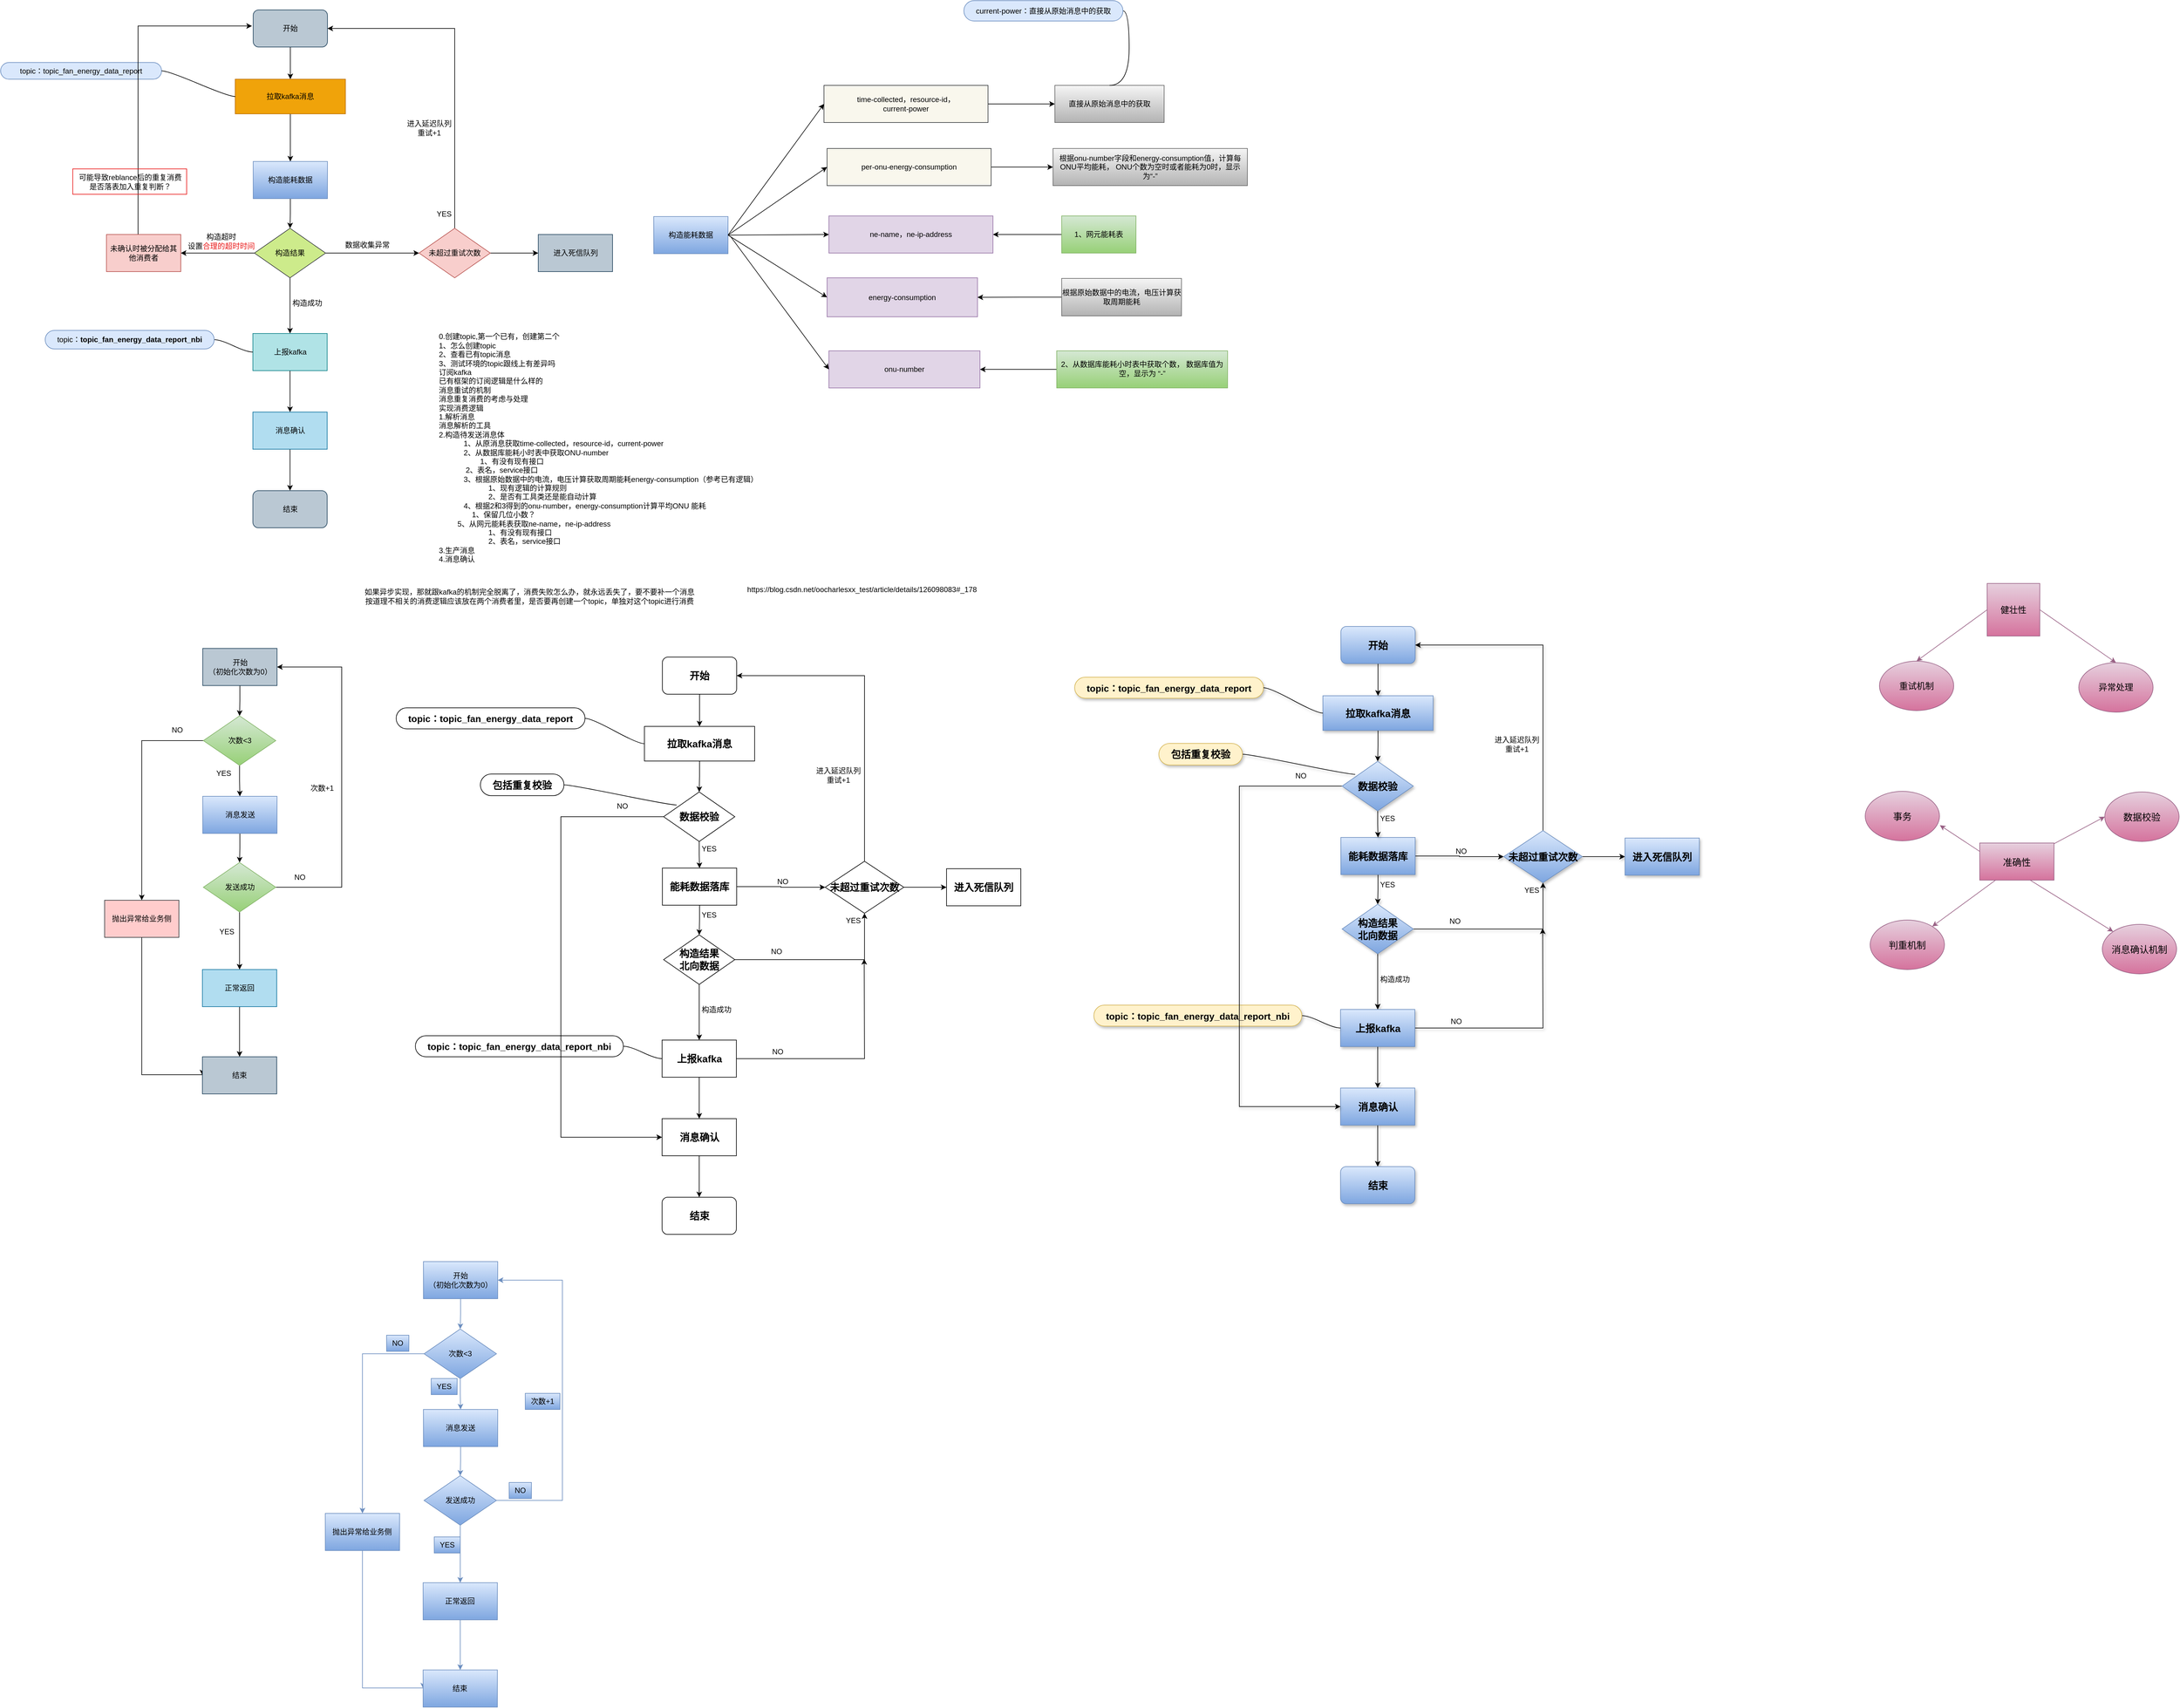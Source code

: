 <mxfile version="21.6.6" type="github">
  <diagram name="第 1 页" id="M8W_YHe2GnGrzic8frZs">
    <mxGraphModel dx="2869" dy="1182" grid="0" gridSize="10" guides="1" tooltips="1" connect="1" arrows="1" fold="1" page="0" pageScale="1" pageWidth="827" pageHeight="1169" math="0" shadow="0">
      <root>
        <mxCell id="0" />
        <mxCell id="1" parent="0" />
        <mxCell id="dHo2H_a6wfimzC4ZJmC2-6" value="" style="edgeStyle=orthogonalEdgeStyle;rounded=0;orthogonalLoop=1;jettySize=auto;html=1;" parent="1" source="dHo2H_a6wfimzC4ZJmC2-1" target="dHo2H_a6wfimzC4ZJmC2-5" edge="1">
          <mxGeometry relative="1" as="geometry" />
        </mxCell>
        <mxCell id="dHo2H_a6wfimzC4ZJmC2-1" value="拉取kafka消息" style="rounded=0;whiteSpace=wrap;html=1;fillColor=#f0a30a;fontColor=#000000;strokeColor=#BD7000;" parent="1" vertex="1">
          <mxGeometry x="-240" y="263" width="178" height="56" as="geometry" />
        </mxCell>
        <mxCell id="dHo2H_a6wfimzC4ZJmC2-28" value="" style="edgeStyle=orthogonalEdgeStyle;rounded=0;orthogonalLoop=1;jettySize=auto;html=1;" parent="1" source="dHo2H_a6wfimzC4ZJmC2-2" target="dHo2H_a6wfimzC4ZJmC2-1" edge="1">
          <mxGeometry relative="1" as="geometry" />
        </mxCell>
        <mxCell id="dHo2H_a6wfimzC4ZJmC2-2" value="开始" style="rounded=1;whiteSpace=wrap;html=1;fillColor=#bac8d3;strokeColor=#23445d;" parent="1" vertex="1">
          <mxGeometry x="-211" y="151" width="120" height="60" as="geometry" />
        </mxCell>
        <mxCell id="dHo2H_a6wfimzC4ZJmC2-3" value="topic：topic_fan_energy_data_report" style="whiteSpace=wrap;html=1;rounded=1;arcSize=50;align=center;verticalAlign=middle;strokeWidth=1;autosize=1;spacing=4;treeFolding=1;treeMoving=1;newEdgeStyle={&quot;edgeStyle&quot;:&quot;entityRelationEdgeStyle&quot;,&quot;startArrow&quot;:&quot;none&quot;,&quot;endArrow&quot;:&quot;none&quot;,&quot;segment&quot;:10,&quot;curved&quot;:1,&quot;sourcePerimeterSpacing&quot;:0,&quot;targetPerimeterSpacing&quot;:0};fillColor=#dae8fc;strokeColor=#6c8ebf;" parent="1" vertex="1">
          <mxGeometry x="-619" y="236" width="260" height="27" as="geometry" />
        </mxCell>
        <mxCell id="dHo2H_a6wfimzC4ZJmC2-4" value="" style="edgeStyle=entityRelationEdgeStyle;startArrow=none;endArrow=none;segment=10;curved=1;sourcePerimeterSpacing=0;targetPerimeterSpacing=0;rounded=0;exitX=0;exitY=0.5;exitDx=0;exitDy=0;" parent="1" source="dHo2H_a6wfimzC4ZJmC2-1" target="dHo2H_a6wfimzC4ZJmC2-3" edge="1">
          <mxGeometry relative="1" as="geometry">
            <mxPoint x="-19" y="323" as="sourcePoint" />
          </mxGeometry>
        </mxCell>
        <mxCell id="dHo2H_a6wfimzC4ZJmC2-8" value="" style="edgeStyle=orthogonalEdgeStyle;rounded=0;orthogonalLoop=1;jettySize=auto;html=1;" parent="1" source="dHo2H_a6wfimzC4ZJmC2-5" target="dHo2H_a6wfimzC4ZJmC2-7" edge="1">
          <mxGeometry relative="1" as="geometry" />
        </mxCell>
        <mxCell id="dHo2H_a6wfimzC4ZJmC2-5" value="构造能耗数据" style="whiteSpace=wrap;html=1;rounded=0;fillColor=#dae8fc;strokeColor=#6c8ebf;gradientColor=#7ea6e0;" parent="1" vertex="1">
          <mxGeometry x="-211" y="396" width="120" height="60" as="geometry" />
        </mxCell>
        <mxCell id="dHo2H_a6wfimzC4ZJmC2-12" value="" style="edgeStyle=orthogonalEdgeStyle;rounded=0;orthogonalLoop=1;jettySize=auto;html=1;" parent="1" source="dHo2H_a6wfimzC4ZJmC2-7" target="dHo2H_a6wfimzC4ZJmC2-11" edge="1">
          <mxGeometry relative="1" as="geometry" />
        </mxCell>
        <mxCell id="dHo2H_a6wfimzC4ZJmC2-16" value="" style="edgeStyle=orthogonalEdgeStyle;rounded=0;orthogonalLoop=1;jettySize=auto;html=1;" parent="1" source="dHo2H_a6wfimzC4ZJmC2-7" target="dHo2H_a6wfimzC4ZJmC2-15" edge="1">
          <mxGeometry relative="1" as="geometry" />
        </mxCell>
        <mxCell id="dHo2H_a6wfimzC4ZJmC2-32" value="" style="edgeStyle=orthogonalEdgeStyle;rounded=0;orthogonalLoop=1;jettySize=auto;html=1;" parent="1" source="dHo2H_a6wfimzC4ZJmC2-7" target="dHo2H_a6wfimzC4ZJmC2-31" edge="1">
          <mxGeometry relative="1" as="geometry" />
        </mxCell>
        <mxCell id="dHo2H_a6wfimzC4ZJmC2-7" value="构造结果" style="rhombus;whiteSpace=wrap;html=1;rounded=0;fillColor=#cdeb8b;strokeColor=#36393d;" parent="1" vertex="1">
          <mxGeometry x="-209" y="504" width="115" height="80" as="geometry" />
        </mxCell>
        <mxCell id="dHo2H_a6wfimzC4ZJmC2-13" style="edgeStyle=orthogonalEdgeStyle;rounded=0;orthogonalLoop=1;jettySize=auto;html=1;entryX=1;entryY=0.5;entryDx=0;entryDy=0;" parent="1" source="dHo2H_a6wfimzC4ZJmC2-11" target="dHo2H_a6wfimzC4ZJmC2-2" edge="1">
          <mxGeometry relative="1" as="geometry">
            <Array as="points">
              <mxPoint x="115" y="181" />
            </Array>
          </mxGeometry>
        </mxCell>
        <mxCell id="dHo2H_a6wfimzC4ZJmC2-30" value="" style="edgeStyle=orthogonalEdgeStyle;rounded=0;orthogonalLoop=1;jettySize=auto;html=1;" parent="1" source="dHo2H_a6wfimzC4ZJmC2-11" target="dHo2H_a6wfimzC4ZJmC2-29" edge="1">
          <mxGeometry relative="1" as="geometry" />
        </mxCell>
        <mxCell id="dHo2H_a6wfimzC4ZJmC2-11" value="未超过重试次数" style="rhombus;whiteSpace=wrap;html=1;rounded=0;fillColor=#f8cecc;strokeColor=#b85450;" parent="1" vertex="1">
          <mxGeometry x="57" y="504" width="115" height="80" as="geometry" />
        </mxCell>
        <mxCell id="dHo2H_a6wfimzC4ZJmC2-14" value="进入延迟队列&lt;br&gt;重试+1" style="text;html=1;align=center;verticalAlign=middle;resizable=0;points=[];autosize=1;strokeColor=none;fillColor=none;" parent="1" vertex="1">
          <mxGeometry x="28" y="321" width="90" height="41" as="geometry" />
        </mxCell>
        <mxCell id="dHo2H_a6wfimzC4ZJmC2-21" value="" style="edgeStyle=orthogonalEdgeStyle;rounded=0;orthogonalLoop=1;jettySize=auto;html=1;" parent="1" source="dHo2H_a6wfimzC4ZJmC2-15" target="dHo2H_a6wfimzC4ZJmC2-20" edge="1">
          <mxGeometry relative="1" as="geometry" />
        </mxCell>
        <mxCell id="dHo2H_a6wfimzC4ZJmC2-15" value="上报kafka" style="whiteSpace=wrap;html=1;rounded=0;fillColor=#b0e3e6;strokeColor=#0e8088;" parent="1" vertex="1">
          <mxGeometry x="-211.5" y="674" width="120" height="60" as="geometry" />
        </mxCell>
        <mxCell id="dHo2H_a6wfimzC4ZJmC2-17" value="构造成功" style="text;html=1;align=center;verticalAlign=middle;resizable=0;points=[];autosize=1;strokeColor=none;fillColor=none;" parent="1" vertex="1">
          <mxGeometry x="-157" y="612" width="66" height="26" as="geometry" />
        </mxCell>
        <mxCell id="dHo2H_a6wfimzC4ZJmC2-19" style="edgeStyle=entityRelationEdgeStyle;rounded=0;orthogonalLoop=1;jettySize=auto;html=1;startArrow=none;endArrow=none;segment=10;curved=1;sourcePerimeterSpacing=0;targetPerimeterSpacing=0;" parent="1" source="dHo2H_a6wfimzC4ZJmC2-18" target="dHo2H_a6wfimzC4ZJmC2-15" edge="1">
          <mxGeometry relative="1" as="geometry" />
        </mxCell>
        <mxCell id="dHo2H_a6wfimzC4ZJmC2-18" value="topic：&lt;b&gt;topic_fan_energy_data_report_nbi&lt;/b&gt;" style="whiteSpace=wrap;html=1;rounded=1;arcSize=50;align=center;verticalAlign=middle;strokeWidth=1;autosize=1;spacing=4;treeFolding=1;treeMoving=1;newEdgeStyle={&quot;edgeStyle&quot;:&quot;entityRelationEdgeStyle&quot;,&quot;startArrow&quot;:&quot;none&quot;,&quot;endArrow&quot;:&quot;none&quot;,&quot;segment&quot;:10,&quot;curved&quot;:1,&quot;sourcePerimeterSpacing&quot;:0,&quot;targetPerimeterSpacing&quot;:0};fillColor=#dae8fc;strokeColor=#6c8ebf;" parent="1" vertex="1">
          <mxGeometry x="-547" y="669" width="273" height="30" as="geometry" />
        </mxCell>
        <mxCell id="dHo2H_a6wfimzC4ZJmC2-25" value="" style="edgeStyle=orthogonalEdgeStyle;rounded=0;orthogonalLoop=1;jettySize=auto;html=1;" parent="1" source="dHo2H_a6wfimzC4ZJmC2-20" target="dHo2H_a6wfimzC4ZJmC2-24" edge="1">
          <mxGeometry relative="1" as="geometry" />
        </mxCell>
        <mxCell id="dHo2H_a6wfimzC4ZJmC2-20" value="消息确认" style="whiteSpace=wrap;html=1;rounded=0;fillColor=#b1ddf0;strokeColor=#10739e;" parent="1" vertex="1">
          <mxGeometry x="-211.5" y="801" width="120" height="60" as="geometry" />
        </mxCell>
        <mxCell id="dHo2H_a6wfimzC4ZJmC2-24" value="结束" style="rounded=1;whiteSpace=wrap;html=1;fillColor=#bac8d3;strokeColor=#23445d;" parent="1" vertex="1">
          <mxGeometry x="-211.5" y="928" width="120" height="60" as="geometry" />
        </mxCell>
        <mxCell id="dHo2H_a6wfimzC4ZJmC2-26" value="数据收集异常" style="text;html=1;align=center;verticalAlign=middle;resizable=0;points=[];autosize=1;strokeColor=none;fillColor=none;" parent="1" vertex="1">
          <mxGeometry x="-72" y="518" width="90" height="26" as="geometry" />
        </mxCell>
        <mxCell id="dHo2H_a6wfimzC4ZJmC2-27" value="YES" style="text;html=1;align=center;verticalAlign=middle;resizable=0;points=[];autosize=1;strokeColor=none;fillColor=none;" parent="1" vertex="1">
          <mxGeometry x="76" y="468" width="42" height="26" as="geometry" />
        </mxCell>
        <mxCell id="dHo2H_a6wfimzC4ZJmC2-29" value="进入死信队列" style="whiteSpace=wrap;html=1;rounded=0;fillColor=#bac8d3;strokeColor=#23445d;" parent="1" vertex="1">
          <mxGeometry x="249.5" y="514" width="120" height="60" as="geometry" />
        </mxCell>
        <mxCell id="dHo2H_a6wfimzC4ZJmC2-34" style="edgeStyle=orthogonalEdgeStyle;rounded=0;orthogonalLoop=1;jettySize=auto;html=1;" parent="1" source="dHo2H_a6wfimzC4ZJmC2-31" edge="1">
          <mxGeometry relative="1" as="geometry">
            <mxPoint x="-213" y="177" as="targetPoint" />
            <Array as="points">
              <mxPoint x="-397" y="177" />
            </Array>
          </mxGeometry>
        </mxCell>
        <mxCell id="dHo2H_a6wfimzC4ZJmC2-31" value="未确认时被分配给其他消费者" style="rounded=0;whiteSpace=wrap;html=1;fillColor=#f8cecc;strokeColor=#b85450;" parent="1" vertex="1">
          <mxGeometry x="-448" y="514" width="120" height="60" as="geometry" />
        </mxCell>
        <mxCell id="dHo2H_a6wfimzC4ZJmC2-35" value="可能导致reblance后的重复消费&lt;br&gt;是否落表加入重复判断？" style="text;html=1;align=center;verticalAlign=middle;resizable=0;points=[];autosize=1;strokeColor=#E91616;fillColor=none;" parent="1" vertex="1">
          <mxGeometry x="-502.5" y="408" width="184" height="41" as="geometry" />
        </mxCell>
        <mxCell id="dHo2H_a6wfimzC4ZJmC2-36" value="构造超时&lt;br&gt;设置&lt;font color=&quot;#e91616&quot;&gt;合理的超时时间&lt;/font&gt;" style="text;html=1;align=center;verticalAlign=middle;resizable=0;points=[];autosize=1;strokeColor=none;fillColor=none;" parent="1" vertex="1">
          <mxGeometry x="-326" y="504" width="126" height="41" as="geometry" />
        </mxCell>
        <mxCell id="dHo2H_a6wfimzC4ZJmC2-37" value="构造能耗数据" style="rounded=0;whiteSpace=wrap;html=1;fillColor=#dae8fc;strokeColor=#6c8ebf;gradientColor=#7ea6e0;" parent="1" vertex="1">
          <mxGeometry x="436" y="485" width="120" height="60" as="geometry" />
        </mxCell>
        <mxCell id="iF39fZA0TQ3YI6n5g9AD-15" value="" style="edgeStyle=orthogonalEdgeStyle;rounded=0;orthogonalLoop=1;jettySize=auto;html=1;" parent="1" source="dHo2H_a6wfimzC4ZJmC2-38" target="iF39fZA0TQ3YI6n5g9AD-14" edge="1">
          <mxGeometry relative="1" as="geometry" />
        </mxCell>
        <mxCell id="dHo2H_a6wfimzC4ZJmC2-38" value="time-collected，resource-id，&lt;br&gt;current-power" style="rounded=0;whiteSpace=wrap;html=1;fillColor=#f9f7ed;strokeColor=#36393d;" parent="1" vertex="1">
          <mxGeometry x="711" y="273" width="265" height="60" as="geometry" />
        </mxCell>
        <mxCell id="iF39fZA0TQ3YI6n5g9AD-19" value="" style="edgeStyle=orthogonalEdgeStyle;rounded=0;orthogonalLoop=1;jettySize=auto;html=1;" parent="1" source="iF39fZA0TQ3YI6n5g9AD-1" target="iF39fZA0TQ3YI6n5g9AD-18" edge="1">
          <mxGeometry relative="1" as="geometry" />
        </mxCell>
        <mxCell id="iF39fZA0TQ3YI6n5g9AD-1" value="per-onu-energy-consumption" style="rounded=0;whiteSpace=wrap;html=1;fillColor=#f9f7ed;strokeColor=#36393d;" parent="1" vertex="1">
          <mxGeometry x="716" y="375" width="265" height="60" as="geometry" />
        </mxCell>
        <mxCell id="iF39fZA0TQ3YI6n5g9AD-3" value="ne-name，ne-ip-address" style="rounded=0;whiteSpace=wrap;html=1;fillColor=#e1d5e7;strokeColor=#9673a6;" parent="1" vertex="1">
          <mxGeometry x="719" y="484" width="265" height="60" as="geometry" />
        </mxCell>
        <mxCell id="iF39fZA0TQ3YI6n5g9AD-4" value="energy-consumption" style="whiteSpace=wrap;html=1;fillColor=#e1d5e7;strokeColor=#9673a6;" parent="1" vertex="1">
          <mxGeometry x="716" y="584" width="243" height="63" as="geometry" />
        </mxCell>
        <mxCell id="iF39fZA0TQ3YI6n5g9AD-7" style="edgeStyle=orthogonalEdgeStyle;rounded=0;orthogonalLoop=1;jettySize=auto;html=1;" parent="1" source="iF39fZA0TQ3YI6n5g9AD-5" target="iF39fZA0TQ3YI6n5g9AD-4" edge="1">
          <mxGeometry relative="1" as="geometry" />
        </mxCell>
        <mxCell id="iF39fZA0TQ3YI6n5g9AD-5" value="根据原始数据中的电流，电压计算获取周期能耗" style="whiteSpace=wrap;html=1;fillColor=#f5f5f5;gradientColor=#b3b3b3;strokeColor=#666666;" parent="1" vertex="1">
          <mxGeometry x="1095" y="585" width="193.5" height="60.5" as="geometry" />
        </mxCell>
        <mxCell id="iF39fZA0TQ3YI6n5g9AD-23" style="edgeStyle=orthogonalEdgeStyle;rounded=0;orthogonalLoop=1;jettySize=auto;html=1;" parent="1" source="iF39fZA0TQ3YI6n5g9AD-8" target="iF39fZA0TQ3YI6n5g9AD-3" edge="1">
          <mxGeometry relative="1" as="geometry" />
        </mxCell>
        <mxCell id="iF39fZA0TQ3YI6n5g9AD-8" value="1、网元能耗表" style="whiteSpace=wrap;html=1;rounded=0;fillColor=#d5e8d4;strokeColor=#82b366;gradientColor=#97d077;" parent="1" vertex="1">
          <mxGeometry x="1095" y="484" width="120" height="60" as="geometry" />
        </mxCell>
        <mxCell id="iF39fZA0TQ3YI6n5g9AD-14" value="直接从原始消息中的获取&lt;span style=&quot;font-size:10.5pt;font-family:宋体;&lt;br/&gt;mso-bidi-font-family:宋体;mso-ansi-language:EN-US;mso-fareast-language:ZH-CN;&lt;br/&gt;mso-bidi-language:AR-SA&quot;&gt;&lt;/span&gt;" style="whiteSpace=wrap;html=1;rounded=0;fillColor=#f5f5f5;gradientColor=#b3b3b3;strokeColor=#666666;" parent="1" vertex="1">
          <mxGeometry x="1084" y="273" width="176.5" height="60" as="geometry" />
        </mxCell>
        <mxCell id="iF39fZA0TQ3YI6n5g9AD-17" style="edgeStyle=entityRelationEdgeStyle;rounded=0;orthogonalLoop=1;jettySize=auto;html=1;startArrow=none;endArrow=none;segment=10;curved=1;sourcePerimeterSpacing=0;targetPerimeterSpacing=0;entryX=0.5;entryY=0;entryDx=0;entryDy=0;" parent="1" source="iF39fZA0TQ3YI6n5g9AD-16" target="iF39fZA0TQ3YI6n5g9AD-14" edge="1">
          <mxGeometry relative="1" as="geometry" />
        </mxCell>
        <mxCell id="iF39fZA0TQ3YI6n5g9AD-16" value="current-power：直接从原始消息中的获取&lt;span style=&quot;font-size:10.5pt;font-family:宋体;&lt;br/&gt;mso-bidi-font-family:宋体;mso-ansi-language:EN-US;mso-fareast-language:ZH-CN;&lt;br/&gt;mso-bidi-language:AR-SA&quot;&gt;&lt;/span&gt;" style="whiteSpace=wrap;html=1;rounded=1;arcSize=50;align=center;verticalAlign=middle;strokeWidth=1;autosize=1;spacing=4;treeFolding=1;treeMoving=1;newEdgeStyle={&quot;edgeStyle&quot;:&quot;entityRelationEdgeStyle&quot;,&quot;startArrow&quot;:&quot;none&quot;,&quot;endArrow&quot;:&quot;none&quot;,&quot;segment&quot;:10,&quot;curved&quot;:1,&quot;sourcePerimeterSpacing&quot;:0,&quot;targetPerimeterSpacing&quot;:0};fillColor=#dae8fc;strokeColor=#6c8ebf;" parent="1" vertex="1">
          <mxGeometry x="937" y="136" width="257" height="33" as="geometry" />
        </mxCell>
        <mxCell id="iF39fZA0TQ3YI6n5g9AD-18" value="根据onu-number字段和energy-consumption值，计算每ONU平均能耗， ONU个数为空时或者能耗为0时，显示为“-”" style="whiteSpace=wrap;html=1;rounded=0;fillColor=#f5f5f5;gradientColor=#b3b3b3;strokeColor=#666666;" parent="1" vertex="1">
          <mxGeometry x="1081" y="375" width="314" height="60" as="geometry" />
        </mxCell>
        <mxCell id="iF39fZA0TQ3YI6n5g9AD-20" value="onu-number" style="whiteSpace=wrap;html=1;fillColor=#e1d5e7;strokeColor=#9673a6;" parent="1" vertex="1">
          <mxGeometry x="719" y="702" width="244" height="60" as="geometry" />
        </mxCell>
        <mxCell id="iF39fZA0TQ3YI6n5g9AD-22" style="edgeStyle=orthogonalEdgeStyle;rounded=0;orthogonalLoop=1;jettySize=auto;html=1;entryX=1;entryY=0.5;entryDx=0;entryDy=0;" parent="1" source="iF39fZA0TQ3YI6n5g9AD-21" target="iF39fZA0TQ3YI6n5g9AD-20" edge="1">
          <mxGeometry relative="1" as="geometry" />
        </mxCell>
        <mxCell id="iF39fZA0TQ3YI6n5g9AD-21" value="2、从数据库能耗小时表中获取个数， 数据库值为空，显示为 “-”&lt;span style=&quot;font-size:10.5pt;font-family:宋体;&lt;br/&gt;mso-bidi-font-family:宋体;mso-ansi-language:EN-US;mso-fareast-language:ZH-CN;&lt;br/&gt;mso-bidi-language:AR-SA&quot;&gt;&lt;/span&gt;" style="whiteSpace=wrap;html=1;fillColor=#d5e8d4;gradientColor=#97d077;strokeColor=#82b366;" parent="1" vertex="1">
          <mxGeometry x="1087" y="702" width="276" height="60" as="geometry" />
        </mxCell>
        <mxCell id="iF39fZA0TQ3YI6n5g9AD-31" value="" style="endArrow=classic;html=1;rounded=0;entryX=0;entryY=0.5;entryDx=0;entryDy=0;exitX=1;exitY=0.5;exitDx=0;exitDy=0;" parent="1" source="dHo2H_a6wfimzC4ZJmC2-37" target="dHo2H_a6wfimzC4ZJmC2-38" edge="1">
          <mxGeometry width="50" height="50" relative="1" as="geometry">
            <mxPoint x="453" y="469" as="sourcePoint" />
            <mxPoint x="503" y="419" as="targetPoint" />
          </mxGeometry>
        </mxCell>
        <mxCell id="iF39fZA0TQ3YI6n5g9AD-33" value="" style="endArrow=classic;html=1;rounded=0;entryX=0;entryY=0.5;entryDx=0;entryDy=0;exitX=1;exitY=0.5;exitDx=0;exitDy=0;" parent="1" source="dHo2H_a6wfimzC4ZJmC2-37" target="iF39fZA0TQ3YI6n5g9AD-1" edge="1">
          <mxGeometry width="50" height="50" relative="1" as="geometry">
            <mxPoint x="453" y="469" as="sourcePoint" />
            <mxPoint x="503" y="419" as="targetPoint" />
          </mxGeometry>
        </mxCell>
        <mxCell id="iF39fZA0TQ3YI6n5g9AD-34" value="" style="endArrow=classic;html=1;rounded=0;entryX=0;entryY=0.5;entryDx=0;entryDy=0;exitX=1;exitY=0.5;exitDx=0;exitDy=0;" parent="1" source="dHo2H_a6wfimzC4ZJmC2-37" target="iF39fZA0TQ3YI6n5g9AD-3" edge="1">
          <mxGeometry width="50" height="50" relative="1" as="geometry">
            <mxPoint x="453" y="469" as="sourcePoint" />
            <mxPoint x="503" y="419" as="targetPoint" />
          </mxGeometry>
        </mxCell>
        <mxCell id="iF39fZA0TQ3YI6n5g9AD-35" value="" style="endArrow=classic;html=1;rounded=0;entryX=0;entryY=0.5;entryDx=0;entryDy=0;exitX=1;exitY=0.5;exitDx=0;exitDy=0;" parent="1" source="dHo2H_a6wfimzC4ZJmC2-37" target="iF39fZA0TQ3YI6n5g9AD-4" edge="1">
          <mxGeometry width="50" height="50" relative="1" as="geometry">
            <mxPoint x="453" y="469" as="sourcePoint" />
            <mxPoint x="503" y="419" as="targetPoint" />
          </mxGeometry>
        </mxCell>
        <mxCell id="iF39fZA0TQ3YI6n5g9AD-36" value="" style="endArrow=classic;html=1;rounded=0;entryX=0;entryY=0.5;entryDx=0;entryDy=0;" parent="1" target="iF39fZA0TQ3YI6n5g9AD-20" edge="1">
          <mxGeometry width="50" height="50" relative="1" as="geometry">
            <mxPoint x="560" y="517" as="sourcePoint" />
            <mxPoint x="503" y="419" as="targetPoint" />
          </mxGeometry>
        </mxCell>
        <mxCell id="iF39fZA0TQ3YI6n5g9AD-37" value="0.创建topic,第一个已有，创建第二个&lt;br&gt;&lt;span style=&quot;&quot;&gt; &lt;/span&gt;1、怎么创建topic&lt;br&gt;&lt;span style=&quot;&quot;&gt; &lt;/span&gt;2、查看已有topic消息&lt;br&gt;&lt;span style=&quot;&quot;&gt; &lt;/span&gt;3、测试环境的topic跟线上有差异吗&lt;br&gt;订阅kafka&lt;br&gt;&lt;span style=&quot;&quot;&gt; &lt;/span&gt;已有框架的订阅逻辑是什么样的&lt;br&gt;&lt;span style=&quot;&quot;&gt; &lt;/span&gt;消息重试的机制&lt;br&gt;&lt;span style=&quot;&quot;&gt; &lt;/span&gt;消息重复消费的考虑与处理&lt;br&gt;实现消费逻辑&lt;br&gt;&lt;span style=&quot;&quot;&gt; &lt;/span&gt;1.解析消息&lt;br&gt;&lt;span style=&quot;&quot;&gt; &lt;/span&gt;消息解析的工具&lt;br&gt;2.构造待发送消息体&lt;br&gt;&lt;blockquote style=&quot;margin: 0 0 0 40px; border: none; padding: 0px;&quot;&gt;1、从原消息获取time-collected，resource-id，&lt;span style=&quot;&quot;&gt;current-power&lt;br&gt;&lt;/span&gt;2、从数据库能耗小时表中获取ONU-number&lt;/blockquote&gt;&lt;blockquote style=&quot;margin: 0 0 0 40px; border: none; padding: 0px;&quot;&gt;&amp;nbsp; &amp;nbsp; &amp;nbsp; &amp;nbsp; 1、有没有现有接口&lt;/blockquote&gt;&lt;blockquote style=&quot;margin: 0 0 0 40px; border: none; padding: 0px;&quot;&gt;&lt;span style=&quot;&quot;&gt; &lt;/span&gt;&lt;span style=&quot;white-space: pre;&quot;&gt; &lt;/span&gt;2、表名，service接口&lt;br&gt;3、根据原始数据中的电流，电压计算获取周期能耗energy-consumption（参考已有逻辑）&lt;/blockquote&gt;&lt;blockquote style=&quot;margin: 0 0 0 40px; border: none; padding: 0px;&quot;&gt;&lt;blockquote style=&quot;margin: 0 0 0 40px; border: none; padding: 0px;&quot;&gt;1、现有逻辑的计算规则&lt;/blockquote&gt;&lt;blockquote style=&quot;margin: 0 0 0 40px; border: none; padding: 0px;&quot;&gt;2、是否有工具类还是能自动计算&lt;/blockquote&gt;&lt;/blockquote&gt;&lt;blockquote style=&quot;margin: 0 0 0 40px; border: none; padding: 0px;&quot;&gt;4、根据2和3得到的onu-number，energy-consumption计算平均ONU 能耗&lt;/blockquote&gt;&lt;blockquote style=&quot;margin: 0 0 0 40px; border: none; padding: 0px;&quot;&gt;&lt;span style=&quot;white-space: pre;&quot;&gt; &lt;/span&gt;&amp;nbsp; &amp;nbsp;1、保留几位小数？&lt;br&gt;&lt;/blockquote&gt;&lt;span style=&quot;&quot;&gt; &lt;/span&gt;&amp;nbsp; &amp;nbsp; &lt;span style=&quot;white-space: pre;&quot;&gt; &lt;/span&gt;&amp;nbsp; &amp;nbsp; 5、从网元能耗表获取ne-name，ne-ip-address&lt;br&gt;&lt;span style=&quot;&quot;&gt; &lt;/span&gt;&lt;span style=&quot;&quot;&gt; &lt;/span&gt;&lt;span style=&quot;&quot;&gt; &lt;/span&gt;&lt;blockquote style=&quot;margin: 0 0 0 40px; border: none; padding: 0px;&quot;&gt;&lt;blockquote style=&quot;border: none; margin: 0px 0px 0px 40px; padding: 0px;&quot;&gt;1、有没有现有接口&lt;/blockquote&gt;&lt;blockquote style=&quot;border: none; margin: 0px 0px 0px 40px; padding: 0px;&quot;&gt; 2、表名，service接口&lt;/blockquote&gt;&lt;/blockquote&gt;3.生产消息&lt;br&gt;4.消息确认" style="text;html=1;align=left;verticalAlign=middle;resizable=0;points=[];autosize=1;strokeColor=none;fillColor=none;" parent="1" vertex="1">
          <mxGeometry x="87" y="666" width="533" height="386" as="geometry" />
        </mxCell>
        <mxCell id="iF39fZA0TQ3YI6n5g9AD-39" value="如果异步实现，那就跟kafka的机制完全脱离了，消费失败怎么办，就永远丢失了，要不要补一个消息&lt;br&gt;按道理不相关的消费逻辑应该放在两个消费者里，是否要再创建一个topic，单独对这个topic进行消费" style="text;html=1;align=center;verticalAlign=middle;resizable=0;points=[];autosize=1;strokeColor=none;fillColor=none;" parent="1" vertex="1">
          <mxGeometry x="-41" y="1078" width="551" height="41" as="geometry" />
        </mxCell>
        <mxCell id="iF39fZA0TQ3YI6n5g9AD-40" value="https://blog.csdn.net/oocharlesxx_test/article/details/126098083#_178" style="text;html=1;align=center;verticalAlign=middle;resizable=0;points=[];autosize=1;strokeColor=none;fillColor=none;" parent="1" vertex="1">
          <mxGeometry x="577" y="1075" width="389" height="26" as="geometry" />
        </mxCell>
        <mxCell id="vTuSlHbS3e6EODC16ytk-5" value="" style="edgeStyle=orthogonalEdgeStyle;rounded=0;orthogonalLoop=1;jettySize=auto;html=1;" parent="1" source="vTuSlHbS3e6EODC16ytk-1" target="vTuSlHbS3e6EODC16ytk-4" edge="1">
          <mxGeometry relative="1" as="geometry" />
        </mxCell>
        <mxCell id="vTuSlHbS3e6EODC16ytk-1" value="消息发送" style="rounded=0;whiteSpace=wrap;html=1;fillColor=#dae8fc;strokeColor=#6c8ebf;gradientColor=#7ea6e0;" parent="1" vertex="1">
          <mxGeometry x="-292.5" y="1422" width="120" height="60" as="geometry" />
        </mxCell>
        <mxCell id="vTuSlHbS3e6EODC16ytk-12" value="" style="edgeStyle=orthogonalEdgeStyle;rounded=0;orthogonalLoop=1;jettySize=auto;html=1;" parent="1" source="vTuSlHbS3e6EODC16ytk-4" target="vTuSlHbS3e6EODC16ytk-11" edge="1">
          <mxGeometry relative="1" as="geometry" />
        </mxCell>
        <mxCell id="vTuSlHbS3e6EODC16ytk-31" style="edgeStyle=orthogonalEdgeStyle;rounded=0;orthogonalLoop=1;jettySize=auto;html=1;entryX=1;entryY=0.5;entryDx=0;entryDy=0;exitX=1;exitY=0.5;exitDx=0;exitDy=0;" parent="1" source="vTuSlHbS3e6EODC16ytk-4" target="vTuSlHbS3e6EODC16ytk-29" edge="1">
          <mxGeometry relative="1" as="geometry">
            <mxPoint x="-121.68" y="1213.0" as="targetPoint" />
            <mxPoint x="-123.997" y="1575.607" as="sourcePoint" />
            <Array as="points">
              <mxPoint x="-68" y="1569" />
              <mxPoint x="-68" y="1213" />
            </Array>
          </mxGeometry>
        </mxCell>
        <mxCell id="vTuSlHbS3e6EODC16ytk-4" value="发送成功" style="rhombus;whiteSpace=wrap;html=1;rounded=0;fillColor=#d5e8d4;gradientColor=#97d077;strokeColor=#82b366;" parent="1" vertex="1">
          <mxGeometry x="-291.5" y="1529" width="117" height="80" as="geometry" />
        </mxCell>
        <mxCell id="vTuSlHbS3e6EODC16ytk-37" value="" style="edgeStyle=orthogonalEdgeStyle;rounded=0;orthogonalLoop=1;jettySize=auto;html=1;" parent="1" source="vTuSlHbS3e6EODC16ytk-11" target="vTuSlHbS3e6EODC16ytk-36" edge="1">
          <mxGeometry relative="1" as="geometry" />
        </mxCell>
        <mxCell id="vTuSlHbS3e6EODC16ytk-11" value="正常返回" style="whiteSpace=wrap;html=1;rounded=0;fillColor=#b1ddf0;strokeColor=#10739e;" parent="1" vertex="1">
          <mxGeometry x="-293" y="1702" width="120" height="60" as="geometry" />
        </mxCell>
        <mxCell id="vTuSlHbS3e6EODC16ytk-28" style="edgeStyle=orthogonalEdgeStyle;rounded=0;orthogonalLoop=1;jettySize=auto;html=1;entryX=0.5;entryY=0;entryDx=0;entryDy=0;" parent="1" source="vTuSlHbS3e6EODC16ytk-15" target="vTuSlHbS3e6EODC16ytk-1" edge="1">
          <mxGeometry relative="1" as="geometry" />
        </mxCell>
        <mxCell id="vTuSlHbS3e6EODC16ytk-33" style="edgeStyle=orthogonalEdgeStyle;rounded=0;orthogonalLoop=1;jettySize=auto;html=1;exitX=0;exitY=0.5;exitDx=0;exitDy=0;entryX=0.5;entryY=0;entryDx=0;entryDy=0;" parent="1" source="vTuSlHbS3e6EODC16ytk-15" target="vTuSlHbS3e6EODC16ytk-20" edge="1">
          <mxGeometry relative="1" as="geometry">
            <mxPoint x="-353.0" y="1371.0" as="sourcePoint" />
            <mxPoint x="-596" y="1543" as="targetPoint" />
            <Array as="points">
              <mxPoint x="-391" y="1332" />
            </Array>
          </mxGeometry>
        </mxCell>
        <mxCell id="vTuSlHbS3e6EODC16ytk-15" value="次数&amp;lt;3" style="rhombus;whiteSpace=wrap;html=1;rounded=0;fillColor=#d5e8d4;gradientColor=#97d077;strokeColor=#82b366;" parent="1" vertex="1">
          <mxGeometry x="-291.5" y="1292" width="117" height="80" as="geometry" />
        </mxCell>
        <mxCell id="vTuSlHbS3e6EODC16ytk-40" style="edgeStyle=orthogonalEdgeStyle;rounded=0;orthogonalLoop=1;jettySize=auto;html=1;entryX=0;entryY=0.5;entryDx=0;entryDy=0;" parent="1" source="vTuSlHbS3e6EODC16ytk-20" target="vTuSlHbS3e6EODC16ytk-36" edge="1">
          <mxGeometry relative="1" as="geometry">
            <Array as="points">
              <mxPoint x="-391" y="1872" />
            </Array>
          </mxGeometry>
        </mxCell>
        <mxCell id="vTuSlHbS3e6EODC16ytk-20" value="抛出异常给业务侧" style="whiteSpace=wrap;html=1;rounded=0;fillColor=#ffcccc;strokeColor=#36393d;" parent="1" vertex="1">
          <mxGeometry x="-451" y="1590" width="120" height="60" as="geometry" />
        </mxCell>
        <mxCell id="vTuSlHbS3e6EODC16ytk-22" value="NO" style="text;html=1;align=center;verticalAlign=middle;resizable=0;points=[];autosize=1;strokeColor=none;fillColor=none;" parent="1" vertex="1">
          <mxGeometry x="-154" y="1540" width="36" height="26" as="geometry" />
        </mxCell>
        <mxCell id="vTuSlHbS3e6EODC16ytk-25" value="YES" style="text;html=1;align=center;verticalAlign=middle;resizable=0;points=[];autosize=1;strokeColor=none;fillColor=none;" parent="1" vertex="1">
          <mxGeometry x="-275" y="1628" width="42" height="26" as="geometry" />
        </mxCell>
        <mxCell id="vTuSlHbS3e6EODC16ytk-30" value="" style="edgeStyle=orthogonalEdgeStyle;rounded=0;orthogonalLoop=1;jettySize=auto;html=1;" parent="1" source="vTuSlHbS3e6EODC16ytk-29" target="vTuSlHbS3e6EODC16ytk-15" edge="1">
          <mxGeometry relative="1" as="geometry" />
        </mxCell>
        <mxCell id="vTuSlHbS3e6EODC16ytk-29" value="开始&lt;br&gt;（初始化次数为0）" style="whiteSpace=wrap;html=1;fillColor=#bac8d3;strokeColor=#23445d;" parent="1" vertex="1">
          <mxGeometry x="-292.5" y="1183" width="120" height="60" as="geometry" />
        </mxCell>
        <mxCell id="vTuSlHbS3e6EODC16ytk-32" value="YES" style="text;html=1;align=center;verticalAlign=middle;resizable=0;points=[];autosize=1;strokeColor=none;fillColor=none;" parent="1" vertex="1">
          <mxGeometry x="-280" y="1372" width="42" height="26" as="geometry" />
        </mxCell>
        <mxCell id="vTuSlHbS3e6EODC16ytk-34" value="NO" style="text;html=1;align=center;verticalAlign=middle;resizable=0;points=[];autosize=1;strokeColor=none;fillColor=none;" parent="1" vertex="1">
          <mxGeometry x="-352" y="1302" width="36" height="26" as="geometry" />
        </mxCell>
        <mxCell id="vTuSlHbS3e6EODC16ytk-36" value="结束" style="whiteSpace=wrap;html=1;rounded=0;fillColor=#bac8d3;strokeColor=#23445d;" parent="1" vertex="1">
          <mxGeometry x="-293" y="1843" width="120" height="60" as="geometry" />
        </mxCell>
        <mxCell id="vTuSlHbS3e6EODC16ytk-41" value="次数+1" style="text;html=1;align=center;verticalAlign=middle;resizable=0;points=[];autosize=1;strokeColor=none;fillColor=none;" parent="1" vertex="1">
          <mxGeometry x="-128" y="1396" width="56" height="26" as="geometry" />
        </mxCell>
        <mxCell id="SpIpiFIYMwb2PbjlnEA3-33" value="" style="edgeStyle=orthogonalEdgeStyle;rounded=0;orthogonalLoop=1;jettySize=auto;html=1;" parent="1" source="SpIpiFIYMwb2PbjlnEA3-2" target="SpIpiFIYMwb2PbjlnEA3-32" edge="1">
          <mxGeometry relative="1" as="geometry" />
        </mxCell>
        <mxCell id="SpIpiFIYMwb2PbjlnEA3-2" value="&lt;font style=&quot;font-size: 16px;&quot;&gt;&lt;b&gt;拉取kafka消息&lt;/b&gt;&lt;/font&gt;" style="rounded=0;whiteSpace=wrap;html=1;" parent="1" vertex="1">
          <mxGeometry x="421" y="1309" width="178" height="56" as="geometry" />
        </mxCell>
        <mxCell id="SpIpiFIYMwb2PbjlnEA3-3" value="" style="edgeStyle=orthogonalEdgeStyle;rounded=0;orthogonalLoop=1;jettySize=auto;html=1;" parent="1" source="SpIpiFIYMwb2PbjlnEA3-4" target="SpIpiFIYMwb2PbjlnEA3-2" edge="1">
          <mxGeometry relative="1" as="geometry" />
        </mxCell>
        <mxCell id="SpIpiFIYMwb2PbjlnEA3-4" value="&lt;b&gt;&lt;font style=&quot;font-size: 16px;&quot;&gt;开始&lt;/font&gt;&lt;/b&gt;" style="rounded=1;whiteSpace=wrap;html=1;" parent="1" vertex="1">
          <mxGeometry x="450" y="1197" width="120" height="60" as="geometry" />
        </mxCell>
        <mxCell id="SpIpiFIYMwb2PbjlnEA3-5" value="&lt;font style=&quot;font-size: 15px;&quot;&gt;&lt;b&gt;topic：topic_fan_energy_data_report&lt;/b&gt;&lt;/font&gt;" style="whiteSpace=wrap;html=1;rounded=1;arcSize=50;align=center;verticalAlign=middle;strokeWidth=1;autosize=1;spacing=4;treeFolding=1;treeMoving=1;newEdgeStyle={&quot;edgeStyle&quot;:&quot;entityRelationEdgeStyle&quot;,&quot;startArrow&quot;:&quot;none&quot;,&quot;endArrow&quot;:&quot;none&quot;,&quot;segment&quot;:10,&quot;curved&quot;:1,&quot;sourcePerimeterSpacing&quot;:0,&quot;targetPerimeterSpacing&quot;:0};" parent="1" vertex="1">
          <mxGeometry x="20" y="1279" width="305" height="34" as="geometry" />
        </mxCell>
        <mxCell id="SpIpiFIYMwb2PbjlnEA3-6" value="" style="edgeStyle=entityRelationEdgeStyle;startArrow=none;endArrow=none;segment=10;curved=1;sourcePerimeterSpacing=0;targetPerimeterSpacing=0;rounded=0;exitX=0;exitY=0.5;exitDx=0;exitDy=0;" parent="1" source="SpIpiFIYMwb2PbjlnEA3-2" target="SpIpiFIYMwb2PbjlnEA3-5" edge="1">
          <mxGeometry relative="1" as="geometry">
            <mxPoint x="642" y="1369" as="sourcePoint" />
          </mxGeometry>
        </mxCell>
        <mxCell id="SpIpiFIYMwb2PbjlnEA3-7" value="" style="edgeStyle=orthogonalEdgeStyle;rounded=0;orthogonalLoop=1;jettySize=auto;html=1;" parent="1" source="SpIpiFIYMwb2PbjlnEA3-8" target="SpIpiFIYMwb2PbjlnEA3-12" edge="1">
          <mxGeometry relative="1" as="geometry" />
        </mxCell>
        <mxCell id="SpIpiFIYMwb2PbjlnEA3-38" style="edgeStyle=orthogonalEdgeStyle;rounded=0;orthogonalLoop=1;jettySize=auto;html=1;" parent="1" source="SpIpiFIYMwb2PbjlnEA3-8" target="SpIpiFIYMwb2PbjlnEA3-15" edge="1">
          <mxGeometry relative="1" as="geometry" />
        </mxCell>
        <mxCell id="SpIpiFIYMwb2PbjlnEA3-8" value="&lt;font style=&quot;font-size: 16px;&quot;&gt;&lt;b&gt;能耗数据落库&lt;/b&gt;&lt;/font&gt;" style="whiteSpace=wrap;html=1;rounded=0;" parent="1" vertex="1">
          <mxGeometry x="450" y="1538" width="120" height="60" as="geometry" />
        </mxCell>
        <mxCell id="SpIpiFIYMwb2PbjlnEA3-9" value="" style="edgeStyle=orthogonalEdgeStyle;rounded=0;orthogonalLoop=1;jettySize=auto;html=1;" parent="1" source="SpIpiFIYMwb2PbjlnEA3-12" target="SpIpiFIYMwb2PbjlnEA3-15" edge="1">
          <mxGeometry relative="1" as="geometry" />
        </mxCell>
        <mxCell id="SpIpiFIYMwb2PbjlnEA3-10" value="" style="edgeStyle=orthogonalEdgeStyle;rounded=0;orthogonalLoop=1;jettySize=auto;html=1;" parent="1" source="SpIpiFIYMwb2PbjlnEA3-12" target="SpIpiFIYMwb2PbjlnEA3-18" edge="1">
          <mxGeometry relative="1" as="geometry" />
        </mxCell>
        <mxCell id="SpIpiFIYMwb2PbjlnEA3-12" value="&lt;b style=&quot;font-size: 16px;&quot;&gt;构造结果&lt;br&gt;北向数据&lt;/b&gt;" style="rhombus;whiteSpace=wrap;html=1;rounded=0;" parent="1" vertex="1">
          <mxGeometry x="452" y="1646" width="115" height="80" as="geometry" />
        </mxCell>
        <mxCell id="SpIpiFIYMwb2PbjlnEA3-13" style="edgeStyle=orthogonalEdgeStyle;rounded=0;orthogonalLoop=1;jettySize=auto;html=1;entryX=1;entryY=0.5;entryDx=0;entryDy=0;" parent="1" source="SpIpiFIYMwb2PbjlnEA3-15" target="SpIpiFIYMwb2PbjlnEA3-4" edge="1">
          <mxGeometry relative="1" as="geometry">
            <Array as="points">
              <mxPoint x="776" y="1227" />
            </Array>
          </mxGeometry>
        </mxCell>
        <mxCell id="SpIpiFIYMwb2PbjlnEA3-14" value="" style="edgeStyle=orthogonalEdgeStyle;rounded=0;orthogonalLoop=1;jettySize=auto;html=1;" parent="1" source="SpIpiFIYMwb2PbjlnEA3-15" target="SpIpiFIYMwb2PbjlnEA3-27" edge="1">
          <mxGeometry relative="1" as="geometry" />
        </mxCell>
        <mxCell id="SpIpiFIYMwb2PbjlnEA3-15" value="&lt;font style=&quot;font-size: 16px;&quot;&gt;&lt;b&gt;未超过重试次数&lt;/b&gt;&lt;/font&gt;" style="rhombus;whiteSpace=wrap;html=1;rounded=0;" parent="1" vertex="1">
          <mxGeometry x="713" y="1527" width="127" height="84" as="geometry" />
        </mxCell>
        <mxCell id="SpIpiFIYMwb2PbjlnEA3-16" value="进入延迟队列&lt;br&gt;重试+1" style="text;html=1;align=center;verticalAlign=middle;resizable=0;points=[];autosize=1;strokeColor=none;fillColor=none;" parent="1" vertex="1">
          <mxGeometry x="689" y="1367" width="90" height="41" as="geometry" />
        </mxCell>
        <mxCell id="SpIpiFIYMwb2PbjlnEA3-17" value="" style="edgeStyle=orthogonalEdgeStyle;rounded=0;orthogonalLoop=1;jettySize=auto;html=1;" parent="1" source="SpIpiFIYMwb2PbjlnEA3-18" target="SpIpiFIYMwb2PbjlnEA3-23" edge="1">
          <mxGeometry relative="1" as="geometry" />
        </mxCell>
        <mxCell id="SpIpiFIYMwb2PbjlnEA3-37" style="edgeStyle=orthogonalEdgeStyle;rounded=0;orthogonalLoop=1;jettySize=auto;html=1;" parent="1" source="SpIpiFIYMwb2PbjlnEA3-18" edge="1">
          <mxGeometry relative="1" as="geometry">
            <mxPoint x="776" y="1685" as="targetPoint" />
          </mxGeometry>
        </mxCell>
        <mxCell id="SpIpiFIYMwb2PbjlnEA3-18" value="&lt;font style=&quot;font-size: 16px;&quot;&gt;&lt;b&gt;上报kafka&lt;/b&gt;&lt;/font&gt;" style="whiteSpace=wrap;html=1;rounded=0;" parent="1" vertex="1">
          <mxGeometry x="449.5" y="1816" width="120" height="60" as="geometry" />
        </mxCell>
        <mxCell id="SpIpiFIYMwb2PbjlnEA3-19" value="构造成功" style="text;html=1;align=center;verticalAlign=middle;resizable=0;points=[];autosize=1;strokeColor=none;fillColor=none;" parent="1" vertex="1">
          <mxGeometry x="504" y="1754" width="66" height="26" as="geometry" />
        </mxCell>
        <mxCell id="SpIpiFIYMwb2PbjlnEA3-20" style="edgeStyle=entityRelationEdgeStyle;rounded=0;orthogonalLoop=1;jettySize=auto;html=1;startArrow=none;endArrow=none;segment=10;curved=1;sourcePerimeterSpacing=0;targetPerimeterSpacing=0;" parent="1" source="SpIpiFIYMwb2PbjlnEA3-21" target="SpIpiFIYMwb2PbjlnEA3-18" edge="1">
          <mxGeometry relative="1" as="geometry" />
        </mxCell>
        <mxCell id="SpIpiFIYMwb2PbjlnEA3-21" value="&lt;b style=&quot;font-size: 15px;&quot;&gt;topic：topic_fan_energy_data_report_nbi&lt;/b&gt;" style="whiteSpace=wrap;html=1;rounded=1;arcSize=50;align=center;verticalAlign=middle;strokeWidth=1;autosize=1;spacing=4;treeFolding=1;treeMoving=1;newEdgeStyle={&quot;edgeStyle&quot;:&quot;entityRelationEdgeStyle&quot;,&quot;startArrow&quot;:&quot;none&quot;,&quot;endArrow&quot;:&quot;none&quot;,&quot;segment&quot;:10,&quot;curved&quot;:1,&quot;sourcePerimeterSpacing&quot;:0,&quot;targetPerimeterSpacing&quot;:0};" parent="1" vertex="1">
          <mxGeometry x="51" y="1809" width="336" height="34" as="geometry" />
        </mxCell>
        <mxCell id="SpIpiFIYMwb2PbjlnEA3-22" value="" style="edgeStyle=orthogonalEdgeStyle;rounded=0;orthogonalLoop=1;jettySize=auto;html=1;" parent="1" source="SpIpiFIYMwb2PbjlnEA3-23" target="SpIpiFIYMwb2PbjlnEA3-24" edge="1">
          <mxGeometry relative="1" as="geometry" />
        </mxCell>
        <mxCell id="SpIpiFIYMwb2PbjlnEA3-23" value="&lt;font style=&quot;font-size: 16px;&quot;&gt;&lt;b&gt;消息确认&lt;/b&gt;&lt;/font&gt;" style="whiteSpace=wrap;html=1;rounded=0;" parent="1" vertex="1">
          <mxGeometry x="449.5" y="1943" width="120" height="60" as="geometry" />
        </mxCell>
        <mxCell id="SpIpiFIYMwb2PbjlnEA3-24" value="&lt;font style=&quot;font-size: 16px;&quot;&gt;&lt;b&gt;结束&lt;/b&gt;&lt;/font&gt;" style="rounded=1;whiteSpace=wrap;html=1;" parent="1" vertex="1">
          <mxGeometry x="449.5" y="2070" width="120" height="60" as="geometry" />
        </mxCell>
        <mxCell id="SpIpiFIYMwb2PbjlnEA3-25" value="NO" style="text;html=1;align=center;verticalAlign=middle;resizable=0;points=[];autosize=1;strokeColor=none;fillColor=none;" parent="1" vertex="1">
          <mxGeometry x="616" y="1660" width="36" height="26" as="geometry" />
        </mxCell>
        <mxCell id="SpIpiFIYMwb2PbjlnEA3-26" value="YES" style="text;html=1;align=center;verticalAlign=middle;resizable=0;points=[];autosize=1;strokeColor=none;fillColor=none;" parent="1" vertex="1">
          <mxGeometry x="737" y="1610" width="42" height="26" as="geometry" />
        </mxCell>
        <mxCell id="SpIpiFIYMwb2PbjlnEA3-27" value="&lt;font style=&quot;font-size: 16px;&quot;&gt;&lt;b&gt;进入死信队列&lt;/b&gt;&lt;/font&gt;" style="whiteSpace=wrap;html=1;rounded=0;" parent="1" vertex="1">
          <mxGeometry x="909" y="1539" width="120" height="60" as="geometry" />
        </mxCell>
        <mxCell id="SpIpiFIYMwb2PbjlnEA3-34" value="" style="edgeStyle=orthogonalEdgeStyle;rounded=0;orthogonalLoop=1;jettySize=auto;html=1;" parent="1" source="SpIpiFIYMwb2PbjlnEA3-32" target="SpIpiFIYMwb2PbjlnEA3-8" edge="1">
          <mxGeometry relative="1" as="geometry" />
        </mxCell>
        <mxCell id="SpIpiFIYMwb2PbjlnEA3-35" style="edgeStyle=orthogonalEdgeStyle;rounded=0;orthogonalLoop=1;jettySize=auto;html=1;entryX=0;entryY=0.5;entryDx=0;entryDy=0;exitX=0;exitY=0.5;exitDx=0;exitDy=0;" parent="1" source="SpIpiFIYMwb2PbjlnEA3-32" target="SpIpiFIYMwb2PbjlnEA3-23" edge="1">
          <mxGeometry relative="1" as="geometry">
            <mxPoint x="250" y="1957" as="targetPoint" />
            <mxPoint x="310" y="1479" as="sourcePoint" />
            <Array as="points">
              <mxPoint x="286" y="1455" />
              <mxPoint x="286" y="1973" />
            </Array>
          </mxGeometry>
        </mxCell>
        <mxCell id="SpIpiFIYMwb2PbjlnEA3-32" value="&lt;font style=&quot;font-size: 16px;&quot;&gt;&lt;b&gt;数据校验&lt;/b&gt;&lt;/font&gt;" style="rhombus;whiteSpace=wrap;html=1;rounded=0;" parent="1" vertex="1">
          <mxGeometry x="452" y="1415" width="115" height="80" as="geometry" />
        </mxCell>
        <mxCell id="SpIpiFIYMwb2PbjlnEA3-36" value="NO" style="text;html=1;align=center;verticalAlign=middle;resizable=0;points=[];autosize=1;strokeColor=none;fillColor=none;" parent="1" vertex="1">
          <mxGeometry x="367" y="1425" width="36" height="26" as="geometry" />
        </mxCell>
        <mxCell id="SpIpiFIYMwb2PbjlnEA3-39" value="NO" style="text;html=1;align=center;verticalAlign=middle;resizable=0;points=[];autosize=1;strokeColor=none;fillColor=none;" parent="1" vertex="1">
          <mxGeometry x="626" y="1547" width="36" height="26" as="geometry" />
        </mxCell>
        <mxCell id="SpIpiFIYMwb2PbjlnEA3-40" value="NO" style="text;html=1;align=center;verticalAlign=middle;resizable=0;points=[];autosize=1;strokeColor=none;fillColor=none;" parent="1" vertex="1">
          <mxGeometry x="618" y="1822" width="36" height="26" as="geometry" />
        </mxCell>
        <mxCell id="SpIpiFIYMwb2PbjlnEA3-41" value="YES" style="text;html=1;align=center;verticalAlign=middle;resizable=0;points=[];autosize=1;strokeColor=none;fillColor=none;" parent="1" vertex="1">
          <mxGeometry x="504" y="1494" width="42" height="26" as="geometry" />
        </mxCell>
        <mxCell id="SpIpiFIYMwb2PbjlnEA3-42" value="YES" style="text;html=1;align=center;verticalAlign=middle;resizable=0;points=[];autosize=1;strokeColor=none;fillColor=none;" parent="1" vertex="1">
          <mxGeometry x="504" y="1601" width="42" height="26" as="geometry" />
        </mxCell>
        <mxCell id="SpIpiFIYMwb2PbjlnEA3-44" style="edgeStyle=entityRelationEdgeStyle;rounded=0;orthogonalLoop=1;jettySize=auto;html=1;startArrow=none;endArrow=none;segment=10;curved=1;sourcePerimeterSpacing=0;targetPerimeterSpacing=0;entryX=0.183;entryY=0.263;entryDx=0;entryDy=0;entryPerimeter=0;" parent="1" source="SpIpiFIYMwb2PbjlnEA3-43" target="SpIpiFIYMwb2PbjlnEA3-32" edge="1">
          <mxGeometry relative="1" as="geometry" />
        </mxCell>
        <mxCell id="SpIpiFIYMwb2PbjlnEA3-43" value="&lt;font style=&quot;font-size: 16px;&quot;&gt;&lt;b&gt;包括重复校验&lt;/b&gt;&lt;/font&gt;" style="whiteSpace=wrap;html=1;rounded=1;arcSize=50;align=center;verticalAlign=middle;strokeWidth=1;autosize=1;spacing=4;treeFolding=1;treeMoving=1;newEdgeStyle={&quot;edgeStyle&quot;:&quot;entityRelationEdgeStyle&quot;,&quot;startArrow&quot;:&quot;none&quot;,&quot;endArrow&quot;:&quot;none&quot;,&quot;segment&quot;:10,&quot;curved&quot;:1,&quot;sourcePerimeterSpacing&quot;:0,&quot;targetPerimeterSpacing&quot;:0};" parent="1" vertex="1">
          <mxGeometry x="156" y="1386" width="135" height="35" as="geometry" />
        </mxCell>
        <mxCell id="TMin6KX_cM_Z1AKpQ7yj-1" value="" style="edgeStyle=orthogonalEdgeStyle;rounded=0;orthogonalLoop=1;jettySize=auto;html=1;shadow=1;" parent="1" source="TMin6KX_cM_Z1AKpQ7yj-2" target="TMin6KX_cM_Z1AKpQ7yj-31" edge="1">
          <mxGeometry relative="1" as="geometry" />
        </mxCell>
        <mxCell id="TMin6KX_cM_Z1AKpQ7yj-2" value="&lt;font style=&quot;font-size: 16px;&quot;&gt;&lt;b&gt;拉取kafka消息&lt;/b&gt;&lt;/font&gt;" style="rounded=0;whiteSpace=wrap;html=1;fillColor=#dae8fc;strokeColor=#6c8ebf;shadow=1;gradientColor=#7ea6e0;" parent="1" vertex="1">
          <mxGeometry x="1517" y="1259.5" width="178" height="56" as="geometry" />
        </mxCell>
        <mxCell id="TMin6KX_cM_Z1AKpQ7yj-3" value="" style="edgeStyle=orthogonalEdgeStyle;rounded=0;orthogonalLoop=1;jettySize=auto;html=1;shadow=1;" parent="1" source="TMin6KX_cM_Z1AKpQ7yj-4" target="TMin6KX_cM_Z1AKpQ7yj-2" edge="1">
          <mxGeometry relative="1" as="geometry" />
        </mxCell>
        <mxCell id="TMin6KX_cM_Z1AKpQ7yj-4" value="&lt;b&gt;&lt;font style=&quot;font-size: 16px;&quot;&gt;开始&lt;/font&gt;&lt;/b&gt;" style="rounded=1;whiteSpace=wrap;html=1;fillColor=#dae8fc;strokeColor=#6c8ebf;shadow=1;gradientColor=#7ea6e0;" parent="1" vertex="1">
          <mxGeometry x="1546" y="1147.5" width="120" height="60" as="geometry" />
        </mxCell>
        <mxCell id="TMin6KX_cM_Z1AKpQ7yj-5" value="&lt;font style=&quot;font-size: 15px;&quot;&gt;&lt;b&gt;topic：topic_fan_energy_data_report&lt;/b&gt;&lt;/font&gt;" style="whiteSpace=wrap;html=1;rounded=1;arcSize=50;align=center;verticalAlign=middle;strokeWidth=1;autosize=1;spacing=4;treeFolding=1;treeMoving=1;newEdgeStyle={&quot;edgeStyle&quot;:&quot;entityRelationEdgeStyle&quot;,&quot;startArrow&quot;:&quot;none&quot;,&quot;endArrow&quot;:&quot;none&quot;,&quot;segment&quot;:10,&quot;curved&quot;:1,&quot;sourcePerimeterSpacing&quot;:0,&quot;targetPerimeterSpacing&quot;:0};fillColor=#fff2cc;strokeColor=#d6b656;shadow=1;" parent="1" vertex="1">
          <mxGeometry x="1116" y="1229.5" width="305" height="34" as="geometry" />
        </mxCell>
        <mxCell id="TMin6KX_cM_Z1AKpQ7yj-6" value="" style="edgeStyle=entityRelationEdgeStyle;startArrow=none;endArrow=none;segment=10;curved=1;sourcePerimeterSpacing=0;targetPerimeterSpacing=0;rounded=0;exitX=0;exitY=0.5;exitDx=0;exitDy=0;shadow=1;" parent="1" source="TMin6KX_cM_Z1AKpQ7yj-2" target="TMin6KX_cM_Z1AKpQ7yj-5" edge="1">
          <mxGeometry relative="1" as="geometry">
            <mxPoint x="1738" y="1319.5" as="sourcePoint" />
          </mxGeometry>
        </mxCell>
        <mxCell id="TMin6KX_cM_Z1AKpQ7yj-7" value="" style="edgeStyle=orthogonalEdgeStyle;rounded=0;orthogonalLoop=1;jettySize=auto;html=1;shadow=1;" parent="1" source="TMin6KX_cM_Z1AKpQ7yj-9" target="TMin6KX_cM_Z1AKpQ7yj-12" edge="1">
          <mxGeometry relative="1" as="geometry" />
        </mxCell>
        <mxCell id="TMin6KX_cM_Z1AKpQ7yj-8" style="edgeStyle=orthogonalEdgeStyle;rounded=0;orthogonalLoop=1;jettySize=auto;html=1;shadow=1;" parent="1" source="TMin6KX_cM_Z1AKpQ7yj-9" target="TMin6KX_cM_Z1AKpQ7yj-15" edge="1">
          <mxGeometry relative="1" as="geometry" />
        </mxCell>
        <mxCell id="TMin6KX_cM_Z1AKpQ7yj-9" value="&lt;font style=&quot;font-size: 16px;&quot;&gt;&lt;b&gt;能耗数据落库&lt;/b&gt;&lt;/font&gt;" style="whiteSpace=wrap;html=1;rounded=0;fillColor=#dae8fc;strokeColor=#6c8ebf;shadow=1;gradientColor=#7ea6e0;" parent="1" vertex="1">
          <mxGeometry x="1546" y="1488.5" width="120" height="60" as="geometry" />
        </mxCell>
        <mxCell id="TMin6KX_cM_Z1AKpQ7yj-10" value="" style="edgeStyle=orthogonalEdgeStyle;rounded=0;orthogonalLoop=1;jettySize=auto;html=1;shadow=1;" parent="1" source="TMin6KX_cM_Z1AKpQ7yj-12" target="TMin6KX_cM_Z1AKpQ7yj-15" edge="1">
          <mxGeometry relative="1" as="geometry" />
        </mxCell>
        <mxCell id="TMin6KX_cM_Z1AKpQ7yj-11" value="" style="edgeStyle=orthogonalEdgeStyle;rounded=0;orthogonalLoop=1;jettySize=auto;html=1;shadow=1;" parent="1" source="TMin6KX_cM_Z1AKpQ7yj-12" target="TMin6KX_cM_Z1AKpQ7yj-19" edge="1">
          <mxGeometry relative="1" as="geometry" />
        </mxCell>
        <mxCell id="TMin6KX_cM_Z1AKpQ7yj-12" value="&lt;b style=&quot;font-size: 16px;&quot;&gt;构造结果&lt;br&gt;北向数据&lt;/b&gt;" style="rhombus;whiteSpace=wrap;html=1;rounded=0;fillColor=#dae8fc;strokeColor=#6c8ebf;shadow=1;gradientColor=#7ea6e0;" parent="1" vertex="1">
          <mxGeometry x="1548" y="1596.5" width="115" height="80" as="geometry" />
        </mxCell>
        <mxCell id="TMin6KX_cM_Z1AKpQ7yj-13" style="edgeStyle=orthogonalEdgeStyle;rounded=0;orthogonalLoop=1;jettySize=auto;html=1;entryX=1;entryY=0.5;entryDx=0;entryDy=0;shadow=1;" parent="1" source="TMin6KX_cM_Z1AKpQ7yj-15" target="TMin6KX_cM_Z1AKpQ7yj-4" edge="1">
          <mxGeometry relative="1" as="geometry">
            <Array as="points">
              <mxPoint x="1872" y="1177.5" />
            </Array>
          </mxGeometry>
        </mxCell>
        <mxCell id="TMin6KX_cM_Z1AKpQ7yj-14" value="" style="edgeStyle=orthogonalEdgeStyle;rounded=0;orthogonalLoop=1;jettySize=auto;html=1;shadow=1;" parent="1" source="TMin6KX_cM_Z1AKpQ7yj-15" target="TMin6KX_cM_Z1AKpQ7yj-28" edge="1">
          <mxGeometry relative="1" as="geometry" />
        </mxCell>
        <mxCell id="TMin6KX_cM_Z1AKpQ7yj-15" value="&lt;font style=&quot;font-size: 16px;&quot;&gt;&lt;b&gt;未超过重试次数&lt;/b&gt;&lt;/font&gt;" style="rhombus;whiteSpace=wrap;html=1;rounded=0;fillColor=#dae8fc;strokeColor=#6c8ebf;shadow=1;gradientColor=#7ea6e0;" parent="1" vertex="1">
          <mxGeometry x="1809" y="1477.5" width="127" height="84" as="geometry" />
        </mxCell>
        <mxCell id="TMin6KX_cM_Z1AKpQ7yj-16" value="进入延迟队列&lt;br&gt;重试+1" style="text;html=1;align=center;verticalAlign=middle;resizable=0;points=[];autosize=1;strokeColor=none;fillColor=none;shadow=1;" parent="1" vertex="1">
          <mxGeometry x="1785" y="1317.5" width="90" height="41" as="geometry" />
        </mxCell>
        <mxCell id="TMin6KX_cM_Z1AKpQ7yj-17" value="" style="edgeStyle=orthogonalEdgeStyle;rounded=0;orthogonalLoop=1;jettySize=auto;html=1;shadow=1;" parent="1" source="TMin6KX_cM_Z1AKpQ7yj-19" target="TMin6KX_cM_Z1AKpQ7yj-24" edge="1">
          <mxGeometry relative="1" as="geometry" />
        </mxCell>
        <mxCell id="TMin6KX_cM_Z1AKpQ7yj-18" style="edgeStyle=orthogonalEdgeStyle;rounded=0;orthogonalLoop=1;jettySize=auto;html=1;shadow=1;" parent="1" source="TMin6KX_cM_Z1AKpQ7yj-19" edge="1">
          <mxGeometry relative="1" as="geometry">
            <mxPoint x="1872" y="1635.5" as="targetPoint" />
          </mxGeometry>
        </mxCell>
        <mxCell id="TMin6KX_cM_Z1AKpQ7yj-19" value="&lt;font style=&quot;font-size: 16px;&quot;&gt;&lt;b&gt;上报kafka&lt;/b&gt;&lt;/font&gt;" style="whiteSpace=wrap;html=1;rounded=0;fillColor=#dae8fc;strokeColor=#6c8ebf;shadow=1;gradientColor=#7ea6e0;" parent="1" vertex="1">
          <mxGeometry x="1545.5" y="1766.5" width="120" height="60" as="geometry" />
        </mxCell>
        <mxCell id="TMin6KX_cM_Z1AKpQ7yj-20" value="构造成功" style="text;html=1;align=center;verticalAlign=middle;resizable=0;points=[];autosize=1;strokeColor=none;fillColor=none;shadow=1;" parent="1" vertex="1">
          <mxGeometry x="1600" y="1704.5" width="66" height="26" as="geometry" />
        </mxCell>
        <mxCell id="TMin6KX_cM_Z1AKpQ7yj-21" style="edgeStyle=entityRelationEdgeStyle;rounded=0;orthogonalLoop=1;jettySize=auto;html=1;startArrow=none;endArrow=none;segment=10;curved=1;sourcePerimeterSpacing=0;targetPerimeterSpacing=0;shadow=1;" parent="1" source="TMin6KX_cM_Z1AKpQ7yj-22" target="TMin6KX_cM_Z1AKpQ7yj-19" edge="1">
          <mxGeometry relative="1" as="geometry" />
        </mxCell>
        <mxCell id="TMin6KX_cM_Z1AKpQ7yj-22" value="&lt;b style=&quot;font-size: 15px;&quot;&gt;topic：topic_fan_energy_data_report_nbi&lt;/b&gt;" style="whiteSpace=wrap;html=1;rounded=1;arcSize=50;align=center;verticalAlign=middle;strokeWidth=1;autosize=1;spacing=4;treeFolding=1;treeMoving=1;newEdgeStyle={&quot;edgeStyle&quot;:&quot;entityRelationEdgeStyle&quot;,&quot;startArrow&quot;:&quot;none&quot;,&quot;endArrow&quot;:&quot;none&quot;,&quot;segment&quot;:10,&quot;curved&quot;:1,&quot;sourcePerimeterSpacing&quot;:0,&quot;targetPerimeterSpacing&quot;:0};fillColor=#fff2cc;strokeColor=#d6b656;shadow=1;" parent="1" vertex="1">
          <mxGeometry x="1147" y="1759.5" width="336" height="34" as="geometry" />
        </mxCell>
        <mxCell id="TMin6KX_cM_Z1AKpQ7yj-23" value="" style="edgeStyle=orthogonalEdgeStyle;rounded=0;orthogonalLoop=1;jettySize=auto;html=1;shadow=1;" parent="1" source="TMin6KX_cM_Z1AKpQ7yj-24" target="TMin6KX_cM_Z1AKpQ7yj-25" edge="1">
          <mxGeometry relative="1" as="geometry" />
        </mxCell>
        <mxCell id="TMin6KX_cM_Z1AKpQ7yj-24" value="&lt;font style=&quot;font-size: 16px;&quot;&gt;&lt;b&gt;消息确认&lt;/b&gt;&lt;/font&gt;" style="whiteSpace=wrap;html=1;rounded=0;fillColor=#dae8fc;strokeColor=#6c8ebf;shadow=1;gradientColor=#7ea6e0;" parent="1" vertex="1">
          <mxGeometry x="1545.5" y="1893.5" width="120" height="60" as="geometry" />
        </mxCell>
        <mxCell id="TMin6KX_cM_Z1AKpQ7yj-25" value="&lt;font style=&quot;font-size: 16px;&quot;&gt;&lt;b&gt;结束&lt;/b&gt;&lt;/font&gt;" style="rounded=1;whiteSpace=wrap;html=1;fillColor=#dae8fc;strokeColor=#6c8ebf;shadow=1;gradientColor=#7ea6e0;" parent="1" vertex="1">
          <mxGeometry x="1545.5" y="2020.5" width="120" height="60" as="geometry" />
        </mxCell>
        <mxCell id="TMin6KX_cM_Z1AKpQ7yj-26" value="NO" style="text;html=1;align=center;verticalAlign=middle;resizable=0;points=[];autosize=1;strokeColor=none;fillColor=none;shadow=1;" parent="1" vertex="1">
          <mxGeometry x="1712" y="1610.5" width="36" height="26" as="geometry" />
        </mxCell>
        <mxCell id="TMin6KX_cM_Z1AKpQ7yj-27" value="YES" style="text;html=1;align=center;verticalAlign=middle;resizable=0;points=[];autosize=1;strokeColor=none;fillColor=none;shadow=1;" parent="1" vertex="1">
          <mxGeometry x="1833" y="1560.5" width="42" height="26" as="geometry" />
        </mxCell>
        <mxCell id="TMin6KX_cM_Z1AKpQ7yj-28" value="&lt;font style=&quot;font-size: 16px;&quot;&gt;&lt;b&gt;进入死信队列&lt;/b&gt;&lt;/font&gt;" style="whiteSpace=wrap;html=1;rounded=0;fillColor=#dae8fc;strokeColor=#6c8ebf;shadow=1;gradientColor=#7ea6e0;" parent="1" vertex="1">
          <mxGeometry x="2005" y="1489.5" width="120" height="60" as="geometry" />
        </mxCell>
        <mxCell id="TMin6KX_cM_Z1AKpQ7yj-29" value="" style="edgeStyle=orthogonalEdgeStyle;rounded=0;orthogonalLoop=1;jettySize=auto;html=1;shadow=1;" parent="1" source="TMin6KX_cM_Z1AKpQ7yj-31" target="TMin6KX_cM_Z1AKpQ7yj-9" edge="1">
          <mxGeometry relative="1" as="geometry" />
        </mxCell>
        <mxCell id="TMin6KX_cM_Z1AKpQ7yj-30" style="edgeStyle=orthogonalEdgeStyle;rounded=0;orthogonalLoop=1;jettySize=auto;html=1;entryX=0;entryY=0.5;entryDx=0;entryDy=0;exitX=0;exitY=0.5;exitDx=0;exitDy=0;shadow=1;" parent="1" source="TMin6KX_cM_Z1AKpQ7yj-31" target="TMin6KX_cM_Z1AKpQ7yj-24" edge="1">
          <mxGeometry relative="1" as="geometry">
            <mxPoint x="1346" y="1907.5" as="targetPoint" />
            <mxPoint x="1406" y="1429.5" as="sourcePoint" />
            <Array as="points">
              <mxPoint x="1382" y="1405.5" />
              <mxPoint x="1382" y="1923.5" />
            </Array>
          </mxGeometry>
        </mxCell>
        <mxCell id="TMin6KX_cM_Z1AKpQ7yj-31" value="&lt;font style=&quot;font-size: 16px;&quot;&gt;&lt;b&gt;数据校验&lt;/b&gt;&lt;/font&gt;" style="rhombus;whiteSpace=wrap;html=1;rounded=0;fillColor=#dae8fc;strokeColor=#6c8ebf;shadow=1;gradientColor=#7ea6e0;" parent="1" vertex="1">
          <mxGeometry x="1548" y="1365.5" width="115" height="80" as="geometry" />
        </mxCell>
        <mxCell id="TMin6KX_cM_Z1AKpQ7yj-32" value="NO" style="text;html=1;align=center;verticalAlign=middle;resizable=0;points=[];autosize=1;strokeColor=none;fillColor=none;shadow=1;" parent="1" vertex="1">
          <mxGeometry x="1463" y="1375.5" width="36" height="26" as="geometry" />
        </mxCell>
        <mxCell id="TMin6KX_cM_Z1AKpQ7yj-33" value="NO" style="text;html=1;align=center;verticalAlign=middle;resizable=0;points=[];autosize=1;strokeColor=none;fillColor=none;shadow=1;" parent="1" vertex="1">
          <mxGeometry x="1722" y="1497.5" width="36" height="26" as="geometry" />
        </mxCell>
        <mxCell id="TMin6KX_cM_Z1AKpQ7yj-34" value="NO" style="text;html=1;align=center;verticalAlign=middle;resizable=0;points=[];autosize=1;strokeColor=none;fillColor=none;shadow=1;" parent="1" vertex="1">
          <mxGeometry x="1714" y="1772.5" width="36" height="26" as="geometry" />
        </mxCell>
        <mxCell id="TMin6KX_cM_Z1AKpQ7yj-35" value="YES" style="text;html=1;align=center;verticalAlign=middle;resizable=0;points=[];autosize=1;strokeColor=none;fillColor=none;shadow=1;" parent="1" vertex="1">
          <mxGeometry x="1600" y="1444.5" width="42" height="26" as="geometry" />
        </mxCell>
        <mxCell id="TMin6KX_cM_Z1AKpQ7yj-36" value="YES" style="text;html=1;align=center;verticalAlign=middle;resizable=0;points=[];autosize=1;strokeColor=none;fillColor=none;shadow=1;" parent="1" vertex="1">
          <mxGeometry x="1600" y="1551.5" width="42" height="26" as="geometry" />
        </mxCell>
        <mxCell id="TMin6KX_cM_Z1AKpQ7yj-37" style="edgeStyle=entityRelationEdgeStyle;rounded=0;orthogonalLoop=1;jettySize=auto;html=1;startArrow=none;endArrow=none;segment=10;curved=1;sourcePerimeterSpacing=0;targetPerimeterSpacing=0;entryX=0.183;entryY=0.263;entryDx=0;entryDy=0;entryPerimeter=0;shadow=1;" parent="1" source="TMin6KX_cM_Z1AKpQ7yj-38" target="TMin6KX_cM_Z1AKpQ7yj-31" edge="1">
          <mxGeometry relative="1" as="geometry" />
        </mxCell>
        <mxCell id="TMin6KX_cM_Z1AKpQ7yj-38" value="&lt;font style=&quot;font-size: 16px;&quot;&gt;&lt;b&gt;包括重复校验&lt;/b&gt;&lt;/font&gt;" style="whiteSpace=wrap;html=1;rounded=1;arcSize=50;align=center;verticalAlign=middle;strokeWidth=1;autosize=1;spacing=4;treeFolding=1;treeMoving=1;newEdgeStyle={&quot;edgeStyle&quot;:&quot;entityRelationEdgeStyle&quot;,&quot;startArrow&quot;:&quot;none&quot;,&quot;endArrow&quot;:&quot;none&quot;,&quot;segment&quot;:10,&quot;curved&quot;:1,&quot;sourcePerimeterSpacing&quot;:0,&quot;targetPerimeterSpacing&quot;:0};fillColor=#fff2cc;strokeColor=#d6b656;shadow=1;" parent="1" vertex="1">
          <mxGeometry x="1252" y="1336.5" width="135" height="35" as="geometry" />
        </mxCell>
        <mxCell id="TMin6KX_cM_Z1AKpQ7yj-39" value="" style="edgeStyle=orthogonalEdgeStyle;rounded=0;orthogonalLoop=1;jettySize=auto;html=1;fillColor=#dae8fc;gradientColor=#7ea6e0;strokeColor=#6c8ebf;" parent="1" source="TMin6KX_cM_Z1AKpQ7yj-40" target="TMin6KX_cM_Z1AKpQ7yj-43" edge="1">
          <mxGeometry relative="1" as="geometry" />
        </mxCell>
        <mxCell id="TMin6KX_cM_Z1AKpQ7yj-40" value="消息发送" style="rounded=0;whiteSpace=wrap;html=1;fillColor=#dae8fc;strokeColor=#6c8ebf;gradientColor=#7ea6e0;" parent="1" vertex="1">
          <mxGeometry x="63.98" y="2413" width="120" height="60" as="geometry" />
        </mxCell>
        <mxCell id="TMin6KX_cM_Z1AKpQ7yj-41" value="" style="edgeStyle=orthogonalEdgeStyle;rounded=0;orthogonalLoop=1;jettySize=auto;html=1;fillColor=#dae8fc;gradientColor=#7ea6e0;strokeColor=#6c8ebf;" parent="1" source="TMin6KX_cM_Z1AKpQ7yj-43" target="TMin6KX_cM_Z1AKpQ7yj-45" edge="1">
          <mxGeometry relative="1" as="geometry" />
        </mxCell>
        <mxCell id="TMin6KX_cM_Z1AKpQ7yj-42" style="edgeStyle=orthogonalEdgeStyle;rounded=0;orthogonalLoop=1;jettySize=auto;html=1;entryX=1;entryY=0.5;entryDx=0;entryDy=0;exitX=1;exitY=0.5;exitDx=0;exitDy=0;fillColor=#dae8fc;gradientColor=#7ea6e0;strokeColor=#6c8ebf;" parent="1" source="TMin6KX_cM_Z1AKpQ7yj-43" target="TMin6KX_cM_Z1AKpQ7yj-54" edge="1">
          <mxGeometry relative="1" as="geometry">
            <mxPoint x="234.8" y="2204" as="targetPoint" />
            <mxPoint x="232.483" y="2566.607" as="sourcePoint" />
            <Array as="points">
              <mxPoint x="288.48" y="2560" />
              <mxPoint x="288.48" y="2204" />
            </Array>
          </mxGeometry>
        </mxCell>
        <mxCell id="TMin6KX_cM_Z1AKpQ7yj-43" value="发送成功" style="rhombus;whiteSpace=wrap;html=1;rounded=0;fillColor=#dae8fc;gradientColor=#7ea6e0;strokeColor=#6c8ebf;" parent="1" vertex="1">
          <mxGeometry x="64.98" y="2520" width="117" height="80" as="geometry" />
        </mxCell>
        <mxCell id="TMin6KX_cM_Z1AKpQ7yj-44" value="" style="edgeStyle=orthogonalEdgeStyle;rounded=0;orthogonalLoop=1;jettySize=auto;html=1;fillColor=#dae8fc;gradientColor=#7ea6e0;strokeColor=#6c8ebf;" parent="1" source="TMin6KX_cM_Z1AKpQ7yj-45" target="TMin6KX_cM_Z1AKpQ7yj-57" edge="1">
          <mxGeometry relative="1" as="geometry" />
        </mxCell>
        <mxCell id="TMin6KX_cM_Z1AKpQ7yj-45" value="正常返回" style="whiteSpace=wrap;html=1;rounded=0;fillColor=#dae8fc;strokeColor=#6c8ebf;gradientColor=#7ea6e0;" parent="1" vertex="1">
          <mxGeometry x="63.48" y="2693" width="120" height="60" as="geometry" />
        </mxCell>
        <mxCell id="TMin6KX_cM_Z1AKpQ7yj-46" style="edgeStyle=orthogonalEdgeStyle;rounded=0;orthogonalLoop=1;jettySize=auto;html=1;entryX=0.5;entryY=0;entryDx=0;entryDy=0;fillColor=#dae8fc;gradientColor=#7ea6e0;strokeColor=#6c8ebf;" parent="1" source="TMin6KX_cM_Z1AKpQ7yj-48" target="TMin6KX_cM_Z1AKpQ7yj-40" edge="1">
          <mxGeometry relative="1" as="geometry" />
        </mxCell>
        <mxCell id="TMin6KX_cM_Z1AKpQ7yj-47" style="edgeStyle=orthogonalEdgeStyle;rounded=0;orthogonalLoop=1;jettySize=auto;html=1;exitX=0;exitY=0.5;exitDx=0;exitDy=0;entryX=0.5;entryY=0;entryDx=0;entryDy=0;fillColor=#dae8fc;gradientColor=#7ea6e0;strokeColor=#6c8ebf;" parent="1" source="TMin6KX_cM_Z1AKpQ7yj-48" target="TMin6KX_cM_Z1AKpQ7yj-50" edge="1">
          <mxGeometry relative="1" as="geometry">
            <mxPoint x="3.48" y="2362.0" as="sourcePoint" />
            <mxPoint x="-239.52" y="2534" as="targetPoint" />
            <Array as="points">
              <mxPoint x="-34.52" y="2323" />
            </Array>
          </mxGeometry>
        </mxCell>
        <mxCell id="TMin6KX_cM_Z1AKpQ7yj-48" value="次数&amp;lt;3" style="rhombus;whiteSpace=wrap;html=1;rounded=0;fillColor=#dae8fc;gradientColor=#7ea6e0;strokeColor=#6c8ebf;" parent="1" vertex="1">
          <mxGeometry x="64.98" y="2283" width="117" height="80" as="geometry" />
        </mxCell>
        <mxCell id="TMin6KX_cM_Z1AKpQ7yj-49" style="edgeStyle=orthogonalEdgeStyle;rounded=0;orthogonalLoop=1;jettySize=auto;html=1;entryX=0;entryY=0.5;entryDx=0;entryDy=0;fillColor=#dae8fc;gradientColor=#7ea6e0;strokeColor=#6c8ebf;" parent="1" source="TMin6KX_cM_Z1AKpQ7yj-50" target="TMin6KX_cM_Z1AKpQ7yj-57" edge="1">
          <mxGeometry relative="1" as="geometry">
            <Array as="points">
              <mxPoint x="-34.52" y="2863" />
            </Array>
          </mxGeometry>
        </mxCell>
        <mxCell id="TMin6KX_cM_Z1AKpQ7yj-50" value="抛出异常给业务侧" style="whiteSpace=wrap;html=1;rounded=0;fillColor=#dae8fc;strokeColor=#6c8ebf;gradientColor=#7ea6e0;" parent="1" vertex="1">
          <mxGeometry x="-94.52" y="2581" width="120" height="60" as="geometry" />
        </mxCell>
        <mxCell id="TMin6KX_cM_Z1AKpQ7yj-51" value="NO" style="text;html=1;align=center;verticalAlign=middle;resizable=0;points=[];autosize=1;strokeColor=#6c8ebf;fillColor=#dae8fc;gradientColor=#7ea6e0;" parent="1" vertex="1">
          <mxGeometry x="202.48" y="2531" width="36" height="26" as="geometry" />
        </mxCell>
        <mxCell id="TMin6KX_cM_Z1AKpQ7yj-52" value="YES" style="text;html=1;align=center;verticalAlign=middle;resizable=0;points=[];autosize=1;strokeColor=#6c8ebf;fillColor=#dae8fc;gradientColor=#7ea6e0;" parent="1" vertex="1">
          <mxGeometry x="81.48" y="2619" width="42" height="26" as="geometry" />
        </mxCell>
        <mxCell id="TMin6KX_cM_Z1AKpQ7yj-53" value="" style="edgeStyle=orthogonalEdgeStyle;rounded=0;orthogonalLoop=1;jettySize=auto;html=1;fillColor=#dae8fc;gradientColor=#7ea6e0;strokeColor=#6c8ebf;" parent="1" source="TMin6KX_cM_Z1AKpQ7yj-54" target="TMin6KX_cM_Z1AKpQ7yj-48" edge="1">
          <mxGeometry relative="1" as="geometry" />
        </mxCell>
        <mxCell id="TMin6KX_cM_Z1AKpQ7yj-54" value="开始&lt;br&gt;（初始化次数为0）" style="whiteSpace=wrap;html=1;fillColor=#dae8fc;strokeColor=#6c8ebf;gradientColor=#7ea6e0;" parent="1" vertex="1">
          <mxGeometry x="63.98" y="2174" width="120" height="60" as="geometry" />
        </mxCell>
        <mxCell id="TMin6KX_cM_Z1AKpQ7yj-55" value="YES" style="text;html=1;align=center;verticalAlign=middle;resizable=0;points=[];autosize=1;strokeColor=#6c8ebf;fillColor=#dae8fc;gradientColor=#7ea6e0;" parent="1" vertex="1">
          <mxGeometry x="76.48" y="2363" width="42" height="26" as="geometry" />
        </mxCell>
        <mxCell id="TMin6KX_cM_Z1AKpQ7yj-56" value="NO" style="text;html=1;align=center;verticalAlign=middle;resizable=0;points=[];autosize=1;strokeColor=#6c8ebf;fillColor=#dae8fc;gradientColor=#7ea6e0;" parent="1" vertex="1">
          <mxGeometry x="4.48" y="2293" width="36" height="26" as="geometry" />
        </mxCell>
        <mxCell id="TMin6KX_cM_Z1AKpQ7yj-57" value="结束" style="whiteSpace=wrap;html=1;rounded=0;fillColor=#dae8fc;strokeColor=#6c8ebf;gradientColor=#7ea6e0;" parent="1" vertex="1">
          <mxGeometry x="63.48" y="2834" width="120" height="60" as="geometry" />
        </mxCell>
        <mxCell id="TMin6KX_cM_Z1AKpQ7yj-58" value="次数+1" style="text;html=1;align=center;verticalAlign=middle;resizable=0;points=[];autosize=1;strokeColor=#6c8ebf;fillColor=#dae8fc;gradientColor=#7ea6e0;" parent="1" vertex="1">
          <mxGeometry x="228.48" y="2387" width="56" height="26" as="geometry" />
        </mxCell>
        <mxCell id="UM5gxhmA_IarGuU0JIuY-6" style="rounded=0;orthogonalLoop=1;jettySize=auto;html=1;entryX=0.5;entryY=0;entryDx=0;entryDy=0;exitX=0;exitY=0.5;exitDx=0;exitDy=0;fontSize=14;fillColor=#e6d0de;strokeColor=#996185;gradientColor=#d5739d;" edge="1" parent="1" source="UM5gxhmA_IarGuU0JIuY-1" target="UM5gxhmA_IarGuU0JIuY-4">
          <mxGeometry relative="1" as="geometry" />
        </mxCell>
        <mxCell id="UM5gxhmA_IarGuU0JIuY-1" value="健壮性" style="whiteSpace=wrap;html=1;aspect=fixed;fillColor=#e6d0de;strokeColor=#996185;fontSize=14;gradientColor=#d5739d;" vertex="1" parent="1">
          <mxGeometry x="2590" y="1078" width="85" height="85" as="geometry" />
        </mxCell>
        <mxCell id="UM5gxhmA_IarGuU0JIuY-4" value="重试机制" style="ellipse;whiteSpace=wrap;html=1;fillColor=#e6d0de;strokeColor=#996185;fontSize=14;gradientColor=#d5739d;" vertex="1" parent="1">
          <mxGeometry x="2416" y="1203.5" width="120" height="80" as="geometry" />
        </mxCell>
        <mxCell id="UM5gxhmA_IarGuU0JIuY-5" value="异常处理" style="ellipse;whiteSpace=wrap;html=1;fillColor=#e6d0de;strokeColor=#996185;fontSize=14;gradientColor=#d5739d;" vertex="1" parent="1">
          <mxGeometry x="2738" y="1206" width="120" height="80" as="geometry" />
        </mxCell>
        <mxCell id="UM5gxhmA_IarGuU0JIuY-8" value="" style="endArrow=classic;html=1;rounded=0;entryX=0.5;entryY=0;entryDx=0;entryDy=0;exitX=1;exitY=0.5;exitDx=0;exitDy=0;fontSize=14;fillColor=#e6d0de;strokeColor=#996185;gradientColor=#d5739d;" edge="1" parent="1" source="UM5gxhmA_IarGuU0JIuY-1" target="UM5gxhmA_IarGuU0JIuY-5">
          <mxGeometry width="50" height="50" relative="1" as="geometry">
            <mxPoint x="2502" y="1440" as="sourcePoint" />
            <mxPoint x="2552" y="1390" as="targetPoint" />
          </mxGeometry>
        </mxCell>
        <mxCell id="UM5gxhmA_IarGuU0JIuY-9" style="rounded=0;orthogonalLoop=1;jettySize=auto;html=1;entryX=1.005;entryY=0.684;entryDx=0;entryDy=0;exitX=0;exitY=0.5;exitDx=0;exitDy=0;fontSize=15;entryPerimeter=0;fillColor=#e6d0de;strokeColor=#996185;gradientColor=#d5739d;" edge="1" parent="1" target="UM5gxhmA_IarGuU0JIuY-11">
          <mxGeometry relative="1" as="geometry">
            <mxPoint x="2588.5" y="1518" as="sourcePoint" />
          </mxGeometry>
        </mxCell>
        <mxCell id="UM5gxhmA_IarGuU0JIuY-11" value="事务" style="ellipse;whiteSpace=wrap;html=1;fillColor=#e6d0de;strokeColor=#996185;fontSize=15;gradientColor=#d5739d;" vertex="1" parent="1">
          <mxGeometry x="2393" y="1414" width="120" height="80" as="geometry" />
        </mxCell>
        <mxCell id="UM5gxhmA_IarGuU0JIuY-12" value="消息确认机制" style="ellipse;whiteSpace=wrap;html=1;fillColor=#e6d0de;strokeColor=#996185;fontSize=15;gradientColor=#d5739d;" vertex="1" parent="1">
          <mxGeometry x="2776" y="1629" width="120" height="80" as="geometry" />
        </mxCell>
        <mxCell id="UM5gxhmA_IarGuU0JIuY-13" value="" style="endArrow=classic;html=1;rounded=0;entryX=0;entryY=0;entryDx=0;entryDy=0;fontSize=15;fillColor=#e6d0de;strokeColor=#996185;gradientColor=#d5739d;" edge="1" parent="1" target="UM5gxhmA_IarGuU0JIuY-12">
          <mxGeometry width="50" height="50" relative="1" as="geometry">
            <mxPoint x="2653" y="1553.5" as="sourcePoint" />
            <mxPoint x="2402.5" y="1838.5" as="targetPoint" />
          </mxGeometry>
        </mxCell>
        <mxCell id="UM5gxhmA_IarGuU0JIuY-14" value="判重机制" style="ellipse;whiteSpace=wrap;html=1;fillColor=#e6d0de;strokeColor=#996185;fontSize=15;gradientColor=#d5739d;" vertex="1" parent="1">
          <mxGeometry x="2401" y="1622" width="120" height="80" as="geometry" />
        </mxCell>
        <mxCell id="UM5gxhmA_IarGuU0JIuY-15" value="" style="endArrow=classic;html=1;rounded=0;fontSize=15;fillColor=#e6d0de;strokeColor=#996185;gradientColor=#d5739d;" edge="1" parent="1" target="UM5gxhmA_IarGuU0JIuY-14">
          <mxGeometry width="50" height="50" relative="1" as="geometry">
            <mxPoint x="2609" y="1553.5" as="sourcePoint" />
            <mxPoint x="2252.5" y="1897.5" as="targetPoint" />
          </mxGeometry>
        </mxCell>
        <mxCell id="UM5gxhmA_IarGuU0JIuY-16" value="数据校验" style="ellipse;whiteSpace=wrap;html=1;fillColor=#e6d0de;strokeColor=#996185;fontSize=15;gradientColor=#d5739d;" vertex="1" parent="1">
          <mxGeometry x="2780" y="1415" width="120" height="80" as="geometry" />
        </mxCell>
        <mxCell id="UM5gxhmA_IarGuU0JIuY-17" value="" style="endArrow=classic;html=1;rounded=0;entryX=0;entryY=0.5;entryDx=0;entryDy=0;fontSize=15;fillColor=#e6d0de;strokeColor=#996185;gradientColor=#d5739d;" edge="1" parent="1" target="UM5gxhmA_IarGuU0JIuY-16">
          <mxGeometry width="50" height="50" relative="1" as="geometry">
            <mxPoint x="2672" y="1512.5" as="sourcePoint" />
            <mxPoint x="2627.5" y="1836" as="targetPoint" />
          </mxGeometry>
        </mxCell>
        <mxCell id="UM5gxhmA_IarGuU0JIuY-18" value="准确性" style="rounded=0;whiteSpace=wrap;html=1;fillColor=#e6d0de;strokeColor=#996185;fontSize=15;gradientColor=#d5739d;" vertex="1" parent="1">
          <mxGeometry x="2578" y="1497.5" width="120" height="60" as="geometry" />
        </mxCell>
      </root>
    </mxGraphModel>
  </diagram>
</mxfile>
